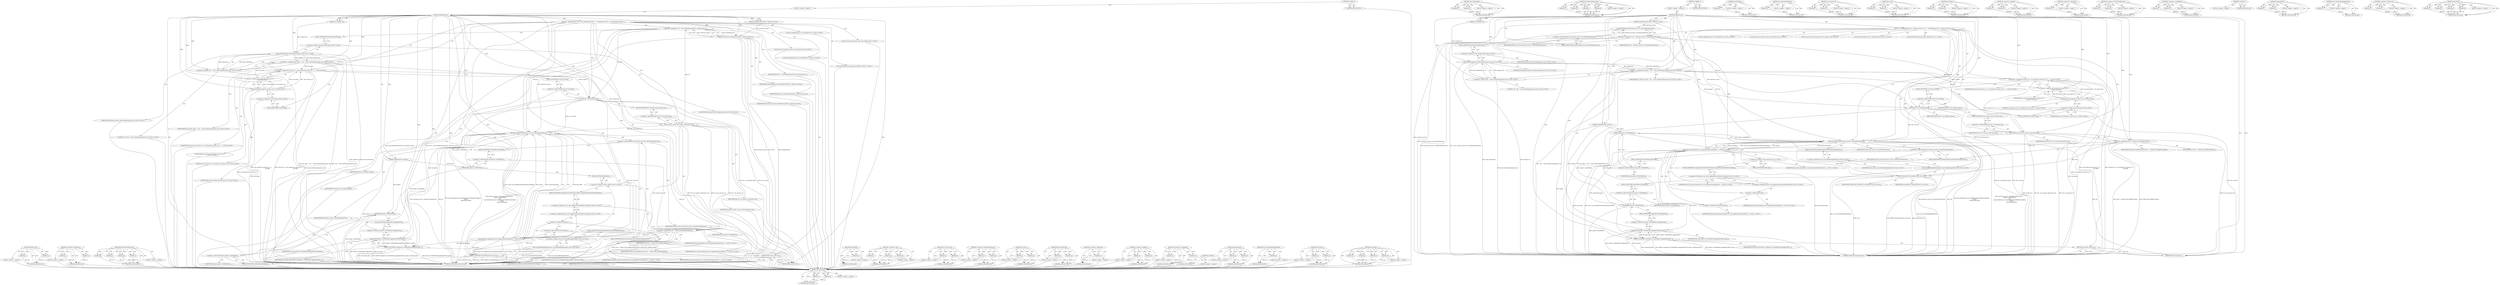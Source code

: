 digraph "base.Bind" {
vulnerable_202 [label=<(METHOD,EXPECT_EQ)>];
vulnerable_203 [label=<(PARAM,p1)>];
vulnerable_204 [label=<(PARAM,p2)>];
vulnerable_205 [label=<(BLOCK,&lt;empty&gt;,&lt;empty&gt;)>];
vulnerable_206 [label=<(METHOD_RETURN,ANY)>];
vulnerable_151 [label=<(METHOD,&lt;operator&gt;.fieldAccess)>];
vulnerable_152 [label=<(PARAM,p1)>];
vulnerable_153 [label=<(PARAM,p2)>];
vulnerable_154 [label=<(BLOCK,&lt;empty&gt;,&lt;empty&gt;)>];
vulnerable_155 [label=<(METHOD_RETURN,ANY)>];
vulnerable_176 [label=<(METHOD,MoveEntryToDirectory)>];
vulnerable_177 [label=<(PARAM,p1)>];
vulnerable_178 [label=<(PARAM,p2)>];
vulnerable_179 [label=<(PARAM,p3)>];
vulnerable_180 [label=<(PARAM,p4)>];
vulnerable_181 [label=<(BLOCK,&lt;empty&gt;,&lt;empty&gt;)>];
vulnerable_182 [label=<(METHOD_RETURN,ANY)>];
vulnerable_6 [label=<(METHOD,&lt;global&gt;)<SUB>1</SUB>>];
vulnerable_7 [label=<(BLOCK,&lt;empty&gt;,&lt;empty&gt;)<SUB>1</SUB>>];
vulnerable_8 [label=<(METHOD,AddDirectory)<SUB>1</SUB>>];
vulnerable_9 [label=<(PARAM,GDataDirectory* parent)<SUB>1</SUB>>];
vulnerable_10 [label=<(PARAM,GDataDirectoryService* directory_service)<SUB>2</SUB>>];
vulnerable_11 [label=<(PARAM,int sequence_id)<SUB>3</SUB>>];
vulnerable_12 [label=<(BLOCK,{
  GDataDirectory* dir = new GDataDirectory(NU...,{
  GDataDirectory* dir = new GDataDirectory(NU...)<SUB>3</SUB>>];
vulnerable_13 [label="<(LOCAL,GDataDirectory* dir: GDataDirectory*)<SUB>4</SUB>>"];
vulnerable_14 [label=<(&lt;operator&gt;.assignment,* dir = new GDataDirectory(NULL, directory_serv...)<SUB>4</SUB>>];
vulnerable_15 [label=<(IDENTIFIER,dir,* dir = new GDataDirectory(NULL, directory_serv...)<SUB>4</SUB>>];
vulnerable_16 [label=<(&lt;operator&gt;.new,new GDataDirectory(NULL, directory_service))<SUB>4</SUB>>];
vulnerable_17 [label=<(IDENTIFIER,GDataDirectory,new GDataDirectory(NULL, directory_service))<SUB>4</SUB>>];
vulnerable_18 [label=<(IDENTIFIER,NULL,new GDataDirectory(NULL, directory_service))<SUB>4</SUB>>];
vulnerable_19 [label=<(IDENTIFIER,directory_service,new GDataDirectory(NULL, directory_service))<SUB>4</SUB>>];
vulnerable_20 [label="<(LOCAL,const std.string dir_name: std.string)<SUB>5</SUB>>"];
vulnerable_21 [label="<(&lt;operator&gt;.assignment,dir_name = &quot;dir&quot; + base::IntToString(sequence_id))<SUB>5</SUB>>"];
vulnerable_22 [label="<(IDENTIFIER,dir_name,dir_name = &quot;dir&quot; + base::IntToString(sequence_id))<SUB>5</SUB>>"];
vulnerable_23 [label="<(&lt;operator&gt;.addition,&quot;dir&quot; + base::IntToString(sequence_id))<SUB>5</SUB>>"];
vulnerable_24 [label="<(LITERAL,&quot;dir&quot;,&quot;dir&quot; + base::IntToString(sequence_id))<SUB>5</SUB>>"];
vulnerable_25 [label="<(base.IntToString,base::IntToString(sequence_id))<SUB>5</SUB>>"];
vulnerable_26 [label="<(&lt;operator&gt;.fieldAccess,base::IntToString)<SUB>5</SUB>>"];
vulnerable_27 [label="<(IDENTIFIER,base,base::IntToString(sequence_id))<SUB>5</SUB>>"];
vulnerable_28 [label=<(FIELD_IDENTIFIER,IntToString,IntToString)<SUB>5</SUB>>];
vulnerable_29 [label="<(IDENTIFIER,sequence_id,base::IntToString(sequence_id))<SUB>5</SUB>>"];
vulnerable_30 [label="<(LOCAL,const std.string resource_id: std.string)<SUB>6</SUB>>"];
vulnerable_31 [label="<(&lt;operator&gt;.assignment,resource_id = std::string(&quot;dir_resource_id:&quot;) +...)<SUB>6</SUB>>"];
vulnerable_32 [label="<(IDENTIFIER,resource_id,resource_id = std::string(&quot;dir_resource_id:&quot;) +...)<SUB>6</SUB>>"];
vulnerable_33 [label="<(&lt;operator&gt;.addition,std::string(&quot;dir_resource_id:&quot;) +
             ...)<SUB>6</SUB>>"];
vulnerable_34 [label="<(std.string,std::string(&quot;dir_resource_id:&quot;))<SUB>6</SUB>>"];
vulnerable_35 [label="<(&lt;operator&gt;.fieldAccess,std::string)<SUB>6</SUB>>"];
vulnerable_36 [label="<(IDENTIFIER,std,std::string(&quot;dir_resource_id:&quot;))<SUB>6</SUB>>"];
vulnerable_37 [label=<(FIELD_IDENTIFIER,string,string)<SUB>6</SUB>>];
vulnerable_38 [label="<(LITERAL,&quot;dir_resource_id:&quot;,std::string(&quot;dir_resource_id:&quot;))<SUB>6</SUB>>"];
vulnerable_39 [label="<(IDENTIFIER,dir_name,std::string(&quot;dir_resource_id:&quot;) +
             ...)<SUB>7</SUB>>"];
vulnerable_40 [label=<(set_title,dir-&gt;set_title(dir_name))<SUB>8</SUB>>];
vulnerable_41 [label=<(&lt;operator&gt;.indirectFieldAccess,dir-&gt;set_title)<SUB>8</SUB>>];
vulnerable_42 [label=<(IDENTIFIER,dir,dir-&gt;set_title(dir_name))<SUB>8</SUB>>];
vulnerable_43 [label=<(FIELD_IDENTIFIER,set_title,set_title)<SUB>8</SUB>>];
vulnerable_44 [label=<(IDENTIFIER,dir_name,dir-&gt;set_title(dir_name))<SUB>8</SUB>>];
vulnerable_45 [label=<(set_resource_id,dir-&gt;set_resource_id(resource_id))<SUB>9</SUB>>];
vulnerable_46 [label=<(&lt;operator&gt;.indirectFieldAccess,dir-&gt;set_resource_id)<SUB>9</SUB>>];
vulnerable_47 [label=<(IDENTIFIER,dir,dir-&gt;set_resource_id(resource_id))<SUB>9</SUB>>];
vulnerable_48 [label=<(FIELD_IDENTIFIER,set_resource_id,set_resource_id)<SUB>9</SUB>>];
vulnerable_49 [label=<(IDENTIFIER,resource_id,dir-&gt;set_resource_id(resource_id))<SUB>9</SUB>>];
vulnerable_50 [label="<(LOCAL,GDataFileError error: GDataFileError)<SUB>10</SUB>>"];
vulnerable_51 [label=<(&lt;operator&gt;.assignment,error = GDATA_FILE_ERROR_FAILED)<SUB>10</SUB>>];
vulnerable_52 [label=<(IDENTIFIER,error,error = GDATA_FILE_ERROR_FAILED)<SUB>10</SUB>>];
vulnerable_53 [label=<(IDENTIFIER,GDATA_FILE_ERROR_FAILED,error = GDATA_FILE_ERROR_FAILED)<SUB>10</SUB>>];
vulnerable_54 [label="<(LOCAL,FilePath moved_file_path: FilePath)<SUB>11</SUB>>"];
vulnerable_55 [label=<(MoveEntryToDirectory,directory_service-&gt;MoveEntryToDirectory(
      ...)<SUB>12</SUB>>];
vulnerable_56 [label=<(&lt;operator&gt;.indirectFieldAccess,directory_service-&gt;MoveEntryToDirectory)<SUB>12</SUB>>];
vulnerable_57 [label=<(IDENTIFIER,directory_service,directory_service-&gt;MoveEntryToDirectory(
      ...)<SUB>12</SUB>>];
vulnerable_58 [label=<(FIELD_IDENTIFIER,MoveEntryToDirectory,MoveEntryToDirectory)<SUB>12</SUB>>];
vulnerable_59 [label=<(GetFilePath,parent-&gt;GetFilePath())<SUB>13</SUB>>];
vulnerable_60 [label=<(&lt;operator&gt;.indirectFieldAccess,parent-&gt;GetFilePath)<SUB>13</SUB>>];
vulnerable_61 [label=<(IDENTIFIER,parent,parent-&gt;GetFilePath())<SUB>13</SUB>>];
vulnerable_62 [label=<(FIELD_IDENTIFIER,GetFilePath,GetFilePath)<SUB>13</SUB>>];
vulnerable_63 [label=<(IDENTIFIER,dir,directory_service-&gt;MoveEntryToDirectory(
      ...)<SUB>14</SUB>>];
vulnerable_64 [label="<(base.Bind,base::Bind(&amp;test_util::CopyResultsFromFileMoveC...)<SUB>15</SUB>>"];
vulnerable_65 [label="<(&lt;operator&gt;.fieldAccess,base::Bind)<SUB>15</SUB>>"];
vulnerable_66 [label="<(IDENTIFIER,base,base::Bind(&amp;test_util::CopyResultsFromFileMoveC...)<SUB>15</SUB>>"];
vulnerable_67 [label=<(FIELD_IDENTIFIER,Bind,Bind)<SUB>15</SUB>>];
vulnerable_68 [label="<(&lt;operator&gt;.addressOf,&amp;test_util::CopyResultsFromFileMoveCallback)<SUB>15</SUB>>"];
vulnerable_69 [label="<(&lt;operator&gt;.fieldAccess,test_util::CopyResultsFromFileMoveCallback)<SUB>15</SUB>>"];
vulnerable_70 [label="<(IDENTIFIER,test_util,base::Bind(&amp;test_util::CopyResultsFromFileMoveC...)<SUB>15</SUB>>"];
vulnerable_71 [label=<(FIELD_IDENTIFIER,CopyResultsFromFileMoveCallback,CopyResultsFromFileMoveCallback)<SUB>15</SUB>>];
vulnerable_72 [label=<(&lt;operator&gt;.addressOf,&amp;error)<SUB>16</SUB>>];
vulnerable_73 [label="<(IDENTIFIER,error,base::Bind(&amp;test_util::CopyResultsFromFileMoveC...)<SUB>16</SUB>>"];
vulnerable_74 [label=<(&lt;operator&gt;.addressOf,&amp;moved_file_path)<SUB>17</SUB>>];
vulnerable_75 [label="<(IDENTIFIER,moved_file_path,base::Bind(&amp;test_util::CopyResultsFromFileMoveC...)<SUB>17</SUB>>"];
vulnerable_76 [label="<(test_util.RunBlockingPoolTask,test_util::RunBlockingPoolTask())<SUB>18</SUB>>"];
vulnerable_77 [label="<(&lt;operator&gt;.fieldAccess,test_util::RunBlockingPoolTask)<SUB>18</SUB>>"];
vulnerable_78 [label="<(IDENTIFIER,test_util,test_util::RunBlockingPoolTask())<SUB>18</SUB>>"];
vulnerable_79 [label=<(FIELD_IDENTIFIER,RunBlockingPoolTask,RunBlockingPoolTask)<SUB>18</SUB>>];
vulnerable_80 [label=<(EXPECT_EQ,EXPECT_EQ(GDATA_FILE_OK, error))<SUB>19</SUB>>];
vulnerable_81 [label=<(IDENTIFIER,GDATA_FILE_OK,EXPECT_EQ(GDATA_FILE_OK, error))<SUB>19</SUB>>];
vulnerable_82 [label=<(IDENTIFIER,error,EXPECT_EQ(GDATA_FILE_OK, error))<SUB>19</SUB>>];
vulnerable_83 [label=<(EXPECT_EQ,EXPECT_EQ(parent-&gt;GetFilePath().AppendASCII(dir...)<SUB>20</SUB>>];
vulnerable_84 [label=<(AppendASCII,parent-&gt;GetFilePath().AppendASCII(dir_name))<SUB>20</SUB>>];
vulnerable_85 [label=<(&lt;operator&gt;.fieldAccess,parent-&gt;GetFilePath().AppendASCII)<SUB>20</SUB>>];
vulnerable_86 [label=<(GetFilePath,parent-&gt;GetFilePath())<SUB>20</SUB>>];
vulnerable_87 [label=<(&lt;operator&gt;.indirectFieldAccess,parent-&gt;GetFilePath)<SUB>20</SUB>>];
vulnerable_88 [label=<(IDENTIFIER,parent,parent-&gt;GetFilePath())<SUB>20</SUB>>];
vulnerable_89 [label=<(FIELD_IDENTIFIER,GetFilePath,GetFilePath)<SUB>20</SUB>>];
vulnerable_90 [label=<(FIELD_IDENTIFIER,AppendASCII,AppendASCII)<SUB>20</SUB>>];
vulnerable_91 [label=<(IDENTIFIER,dir_name,parent-&gt;GetFilePath().AppendASCII(dir_name))<SUB>20</SUB>>];
vulnerable_92 [label=<(IDENTIFIER,moved_file_path,EXPECT_EQ(parent-&gt;GetFilePath().AppendASCII(dir...)<SUB>20</SUB>>];
vulnerable_93 [label=<(RETURN,return dir;,return dir;)<SUB>21</SUB>>];
vulnerable_94 [label=<(IDENTIFIER,dir,return dir;)<SUB>21</SUB>>];
vulnerable_95 [label=<(METHOD_RETURN,GDataDirectory)<SUB>1</SUB>>];
vulnerable_97 [label=<(METHOD_RETURN,ANY)<SUB>1</SUB>>];
vulnerable_183 [label=<(METHOD,GetFilePath)>];
vulnerable_184 [label=<(PARAM,p1)>];
vulnerable_185 [label=<(BLOCK,&lt;empty&gt;,&lt;empty&gt;)>];
vulnerable_186 [label=<(METHOD_RETURN,ANY)>];
vulnerable_135 [label=<(METHOD,&lt;operator&gt;.new)>];
vulnerable_136 [label=<(PARAM,p1)>];
vulnerable_137 [label=<(PARAM,p2)>];
vulnerable_138 [label=<(PARAM,p3)>];
vulnerable_139 [label=<(BLOCK,&lt;empty&gt;,&lt;empty&gt;)>];
vulnerable_140 [label=<(METHOD_RETURN,ANY)>];
vulnerable_171 [label=<(METHOD,set_resource_id)>];
vulnerable_172 [label=<(PARAM,p1)>];
vulnerable_173 [label=<(PARAM,p2)>];
vulnerable_174 [label=<(BLOCK,&lt;empty&gt;,&lt;empty&gt;)>];
vulnerable_175 [label=<(METHOD_RETURN,ANY)>];
vulnerable_166 [label=<(METHOD,&lt;operator&gt;.indirectFieldAccess)>];
vulnerable_167 [label=<(PARAM,p1)>];
vulnerable_168 [label=<(PARAM,p2)>];
vulnerable_169 [label=<(BLOCK,&lt;empty&gt;,&lt;empty&gt;)>];
vulnerable_170 [label=<(METHOD_RETURN,ANY)>];
vulnerable_161 [label=<(METHOD,set_title)>];
vulnerable_162 [label=<(PARAM,p1)>];
vulnerable_163 [label=<(PARAM,p2)>];
vulnerable_164 [label=<(BLOCK,&lt;empty&gt;,&lt;empty&gt;)>];
vulnerable_165 [label=<(METHOD_RETURN,ANY)>];
vulnerable_146 [label=<(METHOD,base.IntToString)>];
vulnerable_147 [label=<(PARAM,p1)>];
vulnerable_148 [label=<(PARAM,p2)>];
vulnerable_149 [label=<(BLOCK,&lt;empty&gt;,&lt;empty&gt;)>];
vulnerable_150 [label=<(METHOD_RETURN,ANY)>];
vulnerable_194 [label=<(METHOD,&lt;operator&gt;.addressOf)>];
vulnerable_195 [label=<(PARAM,p1)>];
vulnerable_196 [label=<(BLOCK,&lt;empty&gt;,&lt;empty&gt;)>];
vulnerable_197 [label=<(METHOD_RETURN,ANY)>];
vulnerable_141 [label=<(METHOD,&lt;operator&gt;.addition)>];
vulnerable_142 [label=<(PARAM,p1)>];
vulnerable_143 [label=<(PARAM,p2)>];
vulnerable_144 [label=<(BLOCK,&lt;empty&gt;,&lt;empty&gt;)>];
vulnerable_145 [label=<(METHOD_RETURN,ANY)>];
vulnerable_130 [label=<(METHOD,&lt;operator&gt;.assignment)>];
vulnerable_131 [label=<(PARAM,p1)>];
vulnerable_132 [label=<(PARAM,p2)>];
vulnerable_133 [label=<(BLOCK,&lt;empty&gt;,&lt;empty&gt;)>];
vulnerable_134 [label=<(METHOD_RETURN,ANY)>];
vulnerable_124 [label=<(METHOD,&lt;global&gt;)<SUB>1</SUB>>];
vulnerable_125 [label=<(BLOCK,&lt;empty&gt;,&lt;empty&gt;)>];
vulnerable_126 [label=<(METHOD_RETURN,ANY)>];
vulnerable_207 [label=<(METHOD,AppendASCII)>];
vulnerable_208 [label=<(PARAM,p1)>];
vulnerable_209 [label=<(PARAM,p2)>];
vulnerable_210 [label=<(BLOCK,&lt;empty&gt;,&lt;empty&gt;)>];
vulnerable_211 [label=<(METHOD_RETURN,ANY)>];
vulnerable_198 [label=<(METHOD,test_util.RunBlockingPoolTask)>];
vulnerable_199 [label=<(PARAM,p1)>];
vulnerable_200 [label=<(BLOCK,&lt;empty&gt;,&lt;empty&gt;)>];
vulnerable_201 [label=<(METHOD_RETURN,ANY)>];
vulnerable_156 [label=<(METHOD,std.string)>];
vulnerable_157 [label=<(PARAM,p1)>];
vulnerable_158 [label=<(PARAM,p2)>];
vulnerable_159 [label=<(BLOCK,&lt;empty&gt;,&lt;empty&gt;)>];
vulnerable_160 [label=<(METHOD_RETURN,ANY)>];
vulnerable_187 [label=<(METHOD,base.Bind)>];
vulnerable_188 [label=<(PARAM,p1)>];
vulnerable_189 [label=<(PARAM,p2)>];
vulnerable_190 [label=<(PARAM,p3)>];
vulnerable_191 [label=<(PARAM,p4)>];
vulnerable_192 [label=<(BLOCK,&lt;empty&gt;,&lt;empty&gt;)>];
vulnerable_193 [label=<(METHOD_RETURN,ANY)>];
fixed_200 [label=<(METHOD,EXPECT_EQ)>];
fixed_201 [label=<(PARAM,p1)>];
fixed_202 [label=<(PARAM,p2)>];
fixed_203 [label=<(BLOCK,&lt;empty&gt;,&lt;empty&gt;)>];
fixed_204 [label=<(METHOD_RETURN,ANY)>];
fixed_149 [label=<(METHOD,base.IntToString)>];
fixed_150 [label=<(PARAM,p1)>];
fixed_151 [label=<(PARAM,p2)>];
fixed_152 [label=<(BLOCK,&lt;empty&gt;,&lt;empty&gt;)>];
fixed_153 [label=<(METHOD_RETURN,ANY)>];
fixed_174 [label=<(METHOD,MoveEntryToDirectory)>];
fixed_175 [label=<(PARAM,p1)>];
fixed_176 [label=<(PARAM,p2)>];
fixed_177 [label=<(PARAM,p3)>];
fixed_178 [label=<(PARAM,p4)>];
fixed_179 [label=<(BLOCK,&lt;empty&gt;,&lt;empty&gt;)>];
fixed_180 [label=<(METHOD_RETURN,ANY)>];
fixed_6 [label=<(METHOD,&lt;global&gt;)<SUB>1</SUB>>];
fixed_7 [label=<(BLOCK,&lt;empty&gt;,&lt;empty&gt;)<SUB>1</SUB>>];
fixed_8 [label=<(METHOD,AddDirectory)<SUB>1</SUB>>];
fixed_9 [label=<(PARAM,GDataDirectory* parent)<SUB>1</SUB>>];
fixed_10 [label=<(PARAM,GDataDirectoryService* directory_service)<SUB>2</SUB>>];
fixed_11 [label=<(PARAM,int sequence_id)<SUB>3</SUB>>];
fixed_12 [label=<(BLOCK,{
  GDataDirectory* dir = directory_service-&gt;Cr...,{
  GDataDirectory* dir = directory_service-&gt;Cr...)<SUB>3</SUB>>];
fixed_13 [label="<(LOCAL,GDataDirectory* dir: GDataDirectory*)<SUB>4</SUB>>"];
fixed_14 [label=<(&lt;operator&gt;.assignment,* dir = directory_service-&gt;CreateGDataDirectory())<SUB>4</SUB>>];
fixed_15 [label=<(IDENTIFIER,dir,* dir = directory_service-&gt;CreateGDataDirectory())<SUB>4</SUB>>];
fixed_16 [label=<(CreateGDataDirectory,directory_service-&gt;CreateGDataDirectory())<SUB>4</SUB>>];
fixed_17 [label=<(&lt;operator&gt;.indirectFieldAccess,directory_service-&gt;CreateGDataDirectory)<SUB>4</SUB>>];
fixed_18 [label=<(IDENTIFIER,directory_service,directory_service-&gt;CreateGDataDirectory())<SUB>4</SUB>>];
fixed_19 [label=<(FIELD_IDENTIFIER,CreateGDataDirectory,CreateGDataDirectory)<SUB>4</SUB>>];
fixed_20 [label="<(LOCAL,const std.string dir_name: std.string)<SUB>5</SUB>>"];
fixed_21 [label="<(&lt;operator&gt;.assignment,dir_name = &quot;dir&quot; + base::IntToString(sequence_id))<SUB>5</SUB>>"];
fixed_22 [label="<(IDENTIFIER,dir_name,dir_name = &quot;dir&quot; + base::IntToString(sequence_id))<SUB>5</SUB>>"];
fixed_23 [label="<(&lt;operator&gt;.addition,&quot;dir&quot; + base::IntToString(sequence_id))<SUB>5</SUB>>"];
fixed_24 [label="<(LITERAL,&quot;dir&quot;,&quot;dir&quot; + base::IntToString(sequence_id))<SUB>5</SUB>>"];
fixed_25 [label="<(base.IntToString,base::IntToString(sequence_id))<SUB>5</SUB>>"];
fixed_26 [label="<(&lt;operator&gt;.fieldAccess,base::IntToString)<SUB>5</SUB>>"];
fixed_27 [label="<(IDENTIFIER,base,base::IntToString(sequence_id))<SUB>5</SUB>>"];
fixed_28 [label=<(FIELD_IDENTIFIER,IntToString,IntToString)<SUB>5</SUB>>];
fixed_29 [label="<(IDENTIFIER,sequence_id,base::IntToString(sequence_id))<SUB>5</SUB>>"];
fixed_30 [label="<(LOCAL,const std.string resource_id: std.string)<SUB>6</SUB>>"];
fixed_31 [label="<(&lt;operator&gt;.assignment,resource_id = std::string(&quot;dir_resource_id:&quot;) +...)<SUB>6</SUB>>"];
fixed_32 [label="<(IDENTIFIER,resource_id,resource_id = std::string(&quot;dir_resource_id:&quot;) +...)<SUB>6</SUB>>"];
fixed_33 [label="<(&lt;operator&gt;.addition,std::string(&quot;dir_resource_id:&quot;) +
             ...)<SUB>6</SUB>>"];
fixed_34 [label="<(std.string,std::string(&quot;dir_resource_id:&quot;))<SUB>6</SUB>>"];
fixed_35 [label="<(&lt;operator&gt;.fieldAccess,std::string)<SUB>6</SUB>>"];
fixed_36 [label="<(IDENTIFIER,std,std::string(&quot;dir_resource_id:&quot;))<SUB>6</SUB>>"];
fixed_37 [label=<(FIELD_IDENTIFIER,string,string)<SUB>6</SUB>>];
fixed_38 [label="<(LITERAL,&quot;dir_resource_id:&quot;,std::string(&quot;dir_resource_id:&quot;))<SUB>6</SUB>>"];
fixed_39 [label="<(IDENTIFIER,dir_name,std::string(&quot;dir_resource_id:&quot;) +
             ...)<SUB>7</SUB>>"];
fixed_40 [label=<(set_title,dir-&gt;set_title(dir_name))<SUB>8</SUB>>];
fixed_41 [label=<(&lt;operator&gt;.indirectFieldAccess,dir-&gt;set_title)<SUB>8</SUB>>];
fixed_42 [label=<(IDENTIFIER,dir,dir-&gt;set_title(dir_name))<SUB>8</SUB>>];
fixed_43 [label=<(FIELD_IDENTIFIER,set_title,set_title)<SUB>8</SUB>>];
fixed_44 [label=<(IDENTIFIER,dir_name,dir-&gt;set_title(dir_name))<SUB>8</SUB>>];
fixed_45 [label=<(set_resource_id,dir-&gt;set_resource_id(resource_id))<SUB>9</SUB>>];
fixed_46 [label=<(&lt;operator&gt;.indirectFieldAccess,dir-&gt;set_resource_id)<SUB>9</SUB>>];
fixed_47 [label=<(IDENTIFIER,dir,dir-&gt;set_resource_id(resource_id))<SUB>9</SUB>>];
fixed_48 [label=<(FIELD_IDENTIFIER,set_resource_id,set_resource_id)<SUB>9</SUB>>];
fixed_49 [label=<(IDENTIFIER,resource_id,dir-&gt;set_resource_id(resource_id))<SUB>9</SUB>>];
fixed_50 [label="<(LOCAL,GDataFileError error: GDataFileError)<SUB>10</SUB>>"];
fixed_51 [label=<(&lt;operator&gt;.assignment,error = GDATA_FILE_ERROR_FAILED)<SUB>10</SUB>>];
fixed_52 [label=<(IDENTIFIER,error,error = GDATA_FILE_ERROR_FAILED)<SUB>10</SUB>>];
fixed_53 [label=<(IDENTIFIER,GDATA_FILE_ERROR_FAILED,error = GDATA_FILE_ERROR_FAILED)<SUB>10</SUB>>];
fixed_54 [label="<(LOCAL,FilePath moved_file_path: FilePath)<SUB>11</SUB>>"];
fixed_55 [label=<(MoveEntryToDirectory,directory_service-&gt;MoveEntryToDirectory(
      ...)<SUB>12</SUB>>];
fixed_56 [label=<(&lt;operator&gt;.indirectFieldAccess,directory_service-&gt;MoveEntryToDirectory)<SUB>12</SUB>>];
fixed_57 [label=<(IDENTIFIER,directory_service,directory_service-&gt;MoveEntryToDirectory(
      ...)<SUB>12</SUB>>];
fixed_58 [label=<(FIELD_IDENTIFIER,MoveEntryToDirectory,MoveEntryToDirectory)<SUB>12</SUB>>];
fixed_59 [label=<(GetFilePath,parent-&gt;GetFilePath())<SUB>13</SUB>>];
fixed_60 [label=<(&lt;operator&gt;.indirectFieldAccess,parent-&gt;GetFilePath)<SUB>13</SUB>>];
fixed_61 [label=<(IDENTIFIER,parent,parent-&gt;GetFilePath())<SUB>13</SUB>>];
fixed_62 [label=<(FIELD_IDENTIFIER,GetFilePath,GetFilePath)<SUB>13</SUB>>];
fixed_63 [label=<(IDENTIFIER,dir,directory_service-&gt;MoveEntryToDirectory(
      ...)<SUB>14</SUB>>];
fixed_64 [label="<(base.Bind,base::Bind(&amp;test_util::CopyResultsFromFileMoveC...)<SUB>15</SUB>>"];
fixed_65 [label="<(&lt;operator&gt;.fieldAccess,base::Bind)<SUB>15</SUB>>"];
fixed_66 [label="<(IDENTIFIER,base,base::Bind(&amp;test_util::CopyResultsFromFileMoveC...)<SUB>15</SUB>>"];
fixed_67 [label=<(FIELD_IDENTIFIER,Bind,Bind)<SUB>15</SUB>>];
fixed_68 [label="<(&lt;operator&gt;.addressOf,&amp;test_util::CopyResultsFromFileMoveCallback)<SUB>15</SUB>>"];
fixed_69 [label="<(&lt;operator&gt;.fieldAccess,test_util::CopyResultsFromFileMoveCallback)<SUB>15</SUB>>"];
fixed_70 [label="<(IDENTIFIER,test_util,base::Bind(&amp;test_util::CopyResultsFromFileMoveC...)<SUB>15</SUB>>"];
fixed_71 [label=<(FIELD_IDENTIFIER,CopyResultsFromFileMoveCallback,CopyResultsFromFileMoveCallback)<SUB>15</SUB>>];
fixed_72 [label=<(&lt;operator&gt;.addressOf,&amp;error)<SUB>16</SUB>>];
fixed_73 [label="<(IDENTIFIER,error,base::Bind(&amp;test_util::CopyResultsFromFileMoveC...)<SUB>16</SUB>>"];
fixed_74 [label=<(&lt;operator&gt;.addressOf,&amp;moved_file_path)<SUB>17</SUB>>];
fixed_75 [label="<(IDENTIFIER,moved_file_path,base::Bind(&amp;test_util::CopyResultsFromFileMoveC...)<SUB>17</SUB>>"];
fixed_76 [label="<(test_util.RunBlockingPoolTask,test_util::RunBlockingPoolTask())<SUB>18</SUB>>"];
fixed_77 [label="<(&lt;operator&gt;.fieldAccess,test_util::RunBlockingPoolTask)<SUB>18</SUB>>"];
fixed_78 [label="<(IDENTIFIER,test_util,test_util::RunBlockingPoolTask())<SUB>18</SUB>>"];
fixed_79 [label=<(FIELD_IDENTIFIER,RunBlockingPoolTask,RunBlockingPoolTask)<SUB>18</SUB>>];
fixed_80 [label=<(EXPECT_EQ,EXPECT_EQ(GDATA_FILE_OK, error))<SUB>19</SUB>>];
fixed_81 [label=<(IDENTIFIER,GDATA_FILE_OK,EXPECT_EQ(GDATA_FILE_OK, error))<SUB>19</SUB>>];
fixed_82 [label=<(IDENTIFIER,error,EXPECT_EQ(GDATA_FILE_OK, error))<SUB>19</SUB>>];
fixed_83 [label=<(EXPECT_EQ,EXPECT_EQ(parent-&gt;GetFilePath().AppendASCII(dir...)<SUB>20</SUB>>];
fixed_84 [label=<(AppendASCII,parent-&gt;GetFilePath().AppendASCII(dir_name))<SUB>20</SUB>>];
fixed_85 [label=<(&lt;operator&gt;.fieldAccess,parent-&gt;GetFilePath().AppendASCII)<SUB>20</SUB>>];
fixed_86 [label=<(GetFilePath,parent-&gt;GetFilePath())<SUB>20</SUB>>];
fixed_87 [label=<(&lt;operator&gt;.indirectFieldAccess,parent-&gt;GetFilePath)<SUB>20</SUB>>];
fixed_88 [label=<(IDENTIFIER,parent,parent-&gt;GetFilePath())<SUB>20</SUB>>];
fixed_89 [label=<(FIELD_IDENTIFIER,GetFilePath,GetFilePath)<SUB>20</SUB>>];
fixed_90 [label=<(FIELD_IDENTIFIER,AppendASCII,AppendASCII)<SUB>20</SUB>>];
fixed_91 [label=<(IDENTIFIER,dir_name,parent-&gt;GetFilePath().AppendASCII(dir_name))<SUB>20</SUB>>];
fixed_92 [label=<(IDENTIFIER,moved_file_path,EXPECT_EQ(parent-&gt;GetFilePath().AppendASCII(dir...)<SUB>20</SUB>>];
fixed_93 [label=<(RETURN,return dir;,return dir;)<SUB>21</SUB>>];
fixed_94 [label=<(IDENTIFIER,dir,return dir;)<SUB>21</SUB>>];
fixed_95 [label=<(METHOD_RETURN,GDataDirectory)<SUB>1</SUB>>];
fixed_97 [label=<(METHOD_RETURN,ANY)<SUB>1</SUB>>];
fixed_181 [label=<(METHOD,GetFilePath)>];
fixed_182 [label=<(PARAM,p1)>];
fixed_183 [label=<(BLOCK,&lt;empty&gt;,&lt;empty&gt;)>];
fixed_184 [label=<(METHOD_RETURN,ANY)>];
fixed_135 [label=<(METHOD,CreateGDataDirectory)>];
fixed_136 [label=<(PARAM,p1)>];
fixed_137 [label=<(BLOCK,&lt;empty&gt;,&lt;empty&gt;)>];
fixed_138 [label=<(METHOD_RETURN,ANY)>];
fixed_169 [label=<(METHOD,set_resource_id)>];
fixed_170 [label=<(PARAM,p1)>];
fixed_171 [label=<(PARAM,p2)>];
fixed_172 [label=<(BLOCK,&lt;empty&gt;,&lt;empty&gt;)>];
fixed_173 [label=<(METHOD_RETURN,ANY)>];
fixed_164 [label=<(METHOD,set_title)>];
fixed_165 [label=<(PARAM,p1)>];
fixed_166 [label=<(PARAM,p2)>];
fixed_167 [label=<(BLOCK,&lt;empty&gt;,&lt;empty&gt;)>];
fixed_168 [label=<(METHOD_RETURN,ANY)>];
fixed_159 [label=<(METHOD,std.string)>];
fixed_160 [label=<(PARAM,p1)>];
fixed_161 [label=<(PARAM,p2)>];
fixed_162 [label=<(BLOCK,&lt;empty&gt;,&lt;empty&gt;)>];
fixed_163 [label=<(METHOD_RETURN,ANY)>];
fixed_144 [label=<(METHOD,&lt;operator&gt;.addition)>];
fixed_145 [label=<(PARAM,p1)>];
fixed_146 [label=<(PARAM,p2)>];
fixed_147 [label=<(BLOCK,&lt;empty&gt;,&lt;empty&gt;)>];
fixed_148 [label=<(METHOD_RETURN,ANY)>];
fixed_192 [label=<(METHOD,&lt;operator&gt;.addressOf)>];
fixed_193 [label=<(PARAM,p1)>];
fixed_194 [label=<(BLOCK,&lt;empty&gt;,&lt;empty&gt;)>];
fixed_195 [label=<(METHOD_RETURN,ANY)>];
fixed_139 [label=<(METHOD,&lt;operator&gt;.indirectFieldAccess)>];
fixed_140 [label=<(PARAM,p1)>];
fixed_141 [label=<(PARAM,p2)>];
fixed_142 [label=<(BLOCK,&lt;empty&gt;,&lt;empty&gt;)>];
fixed_143 [label=<(METHOD_RETURN,ANY)>];
fixed_130 [label=<(METHOD,&lt;operator&gt;.assignment)>];
fixed_131 [label=<(PARAM,p1)>];
fixed_132 [label=<(PARAM,p2)>];
fixed_133 [label=<(BLOCK,&lt;empty&gt;,&lt;empty&gt;)>];
fixed_134 [label=<(METHOD_RETURN,ANY)>];
fixed_124 [label=<(METHOD,&lt;global&gt;)<SUB>1</SUB>>];
fixed_125 [label=<(BLOCK,&lt;empty&gt;,&lt;empty&gt;)>];
fixed_126 [label=<(METHOD_RETURN,ANY)>];
fixed_205 [label=<(METHOD,AppendASCII)>];
fixed_206 [label=<(PARAM,p1)>];
fixed_207 [label=<(PARAM,p2)>];
fixed_208 [label=<(BLOCK,&lt;empty&gt;,&lt;empty&gt;)>];
fixed_209 [label=<(METHOD_RETURN,ANY)>];
fixed_196 [label=<(METHOD,test_util.RunBlockingPoolTask)>];
fixed_197 [label=<(PARAM,p1)>];
fixed_198 [label=<(BLOCK,&lt;empty&gt;,&lt;empty&gt;)>];
fixed_199 [label=<(METHOD_RETURN,ANY)>];
fixed_154 [label=<(METHOD,&lt;operator&gt;.fieldAccess)>];
fixed_155 [label=<(PARAM,p1)>];
fixed_156 [label=<(PARAM,p2)>];
fixed_157 [label=<(BLOCK,&lt;empty&gt;,&lt;empty&gt;)>];
fixed_158 [label=<(METHOD_RETURN,ANY)>];
fixed_185 [label=<(METHOD,base.Bind)>];
fixed_186 [label=<(PARAM,p1)>];
fixed_187 [label=<(PARAM,p2)>];
fixed_188 [label=<(PARAM,p3)>];
fixed_189 [label=<(PARAM,p4)>];
fixed_190 [label=<(BLOCK,&lt;empty&gt;,&lt;empty&gt;)>];
fixed_191 [label=<(METHOD_RETURN,ANY)>];
vulnerable_202 -> vulnerable_203  [key=0, label="AST: "];
vulnerable_202 -> vulnerable_203  [key=1, label="DDG: "];
vulnerable_202 -> vulnerable_205  [key=0, label="AST: "];
vulnerable_202 -> vulnerable_204  [key=0, label="AST: "];
vulnerable_202 -> vulnerable_204  [key=1, label="DDG: "];
vulnerable_202 -> vulnerable_206  [key=0, label="AST: "];
vulnerable_202 -> vulnerable_206  [key=1, label="CFG: "];
vulnerable_203 -> vulnerable_206  [key=0, label="DDG: p1"];
vulnerable_204 -> vulnerable_206  [key=0, label="DDG: p2"];
vulnerable_205 -> fixed_200  [key=0];
vulnerable_206 -> fixed_200  [key=0];
vulnerable_151 -> vulnerable_152  [key=0, label="AST: "];
vulnerable_151 -> vulnerable_152  [key=1, label="DDG: "];
vulnerable_151 -> vulnerable_154  [key=0, label="AST: "];
vulnerable_151 -> vulnerable_153  [key=0, label="AST: "];
vulnerable_151 -> vulnerable_153  [key=1, label="DDG: "];
vulnerable_151 -> vulnerable_155  [key=0, label="AST: "];
vulnerable_151 -> vulnerable_155  [key=1, label="CFG: "];
vulnerable_152 -> vulnerable_155  [key=0, label="DDG: p1"];
vulnerable_153 -> vulnerable_155  [key=0, label="DDG: p2"];
vulnerable_154 -> fixed_200  [key=0];
vulnerable_155 -> fixed_200  [key=0];
vulnerable_176 -> vulnerable_177  [key=0, label="AST: "];
vulnerable_176 -> vulnerable_177  [key=1, label="DDG: "];
vulnerable_176 -> vulnerable_181  [key=0, label="AST: "];
vulnerable_176 -> vulnerable_178  [key=0, label="AST: "];
vulnerable_176 -> vulnerable_178  [key=1, label="DDG: "];
vulnerable_176 -> vulnerable_182  [key=0, label="AST: "];
vulnerable_176 -> vulnerable_182  [key=1, label="CFG: "];
vulnerable_176 -> vulnerable_179  [key=0, label="AST: "];
vulnerable_176 -> vulnerable_179  [key=1, label="DDG: "];
vulnerable_176 -> vulnerable_180  [key=0, label="AST: "];
vulnerable_176 -> vulnerable_180  [key=1, label="DDG: "];
vulnerable_177 -> vulnerable_182  [key=0, label="DDG: p1"];
vulnerable_178 -> vulnerable_182  [key=0, label="DDG: p2"];
vulnerable_179 -> vulnerable_182  [key=0, label="DDG: p3"];
vulnerable_180 -> vulnerable_182  [key=0, label="DDG: p4"];
vulnerable_181 -> fixed_200  [key=0];
vulnerable_182 -> fixed_200  [key=0];
vulnerable_6 -> vulnerable_7  [key=0, label="AST: "];
vulnerable_6 -> vulnerable_97  [key=0, label="AST: "];
vulnerable_6 -> vulnerable_97  [key=1, label="CFG: "];
vulnerable_7 -> vulnerable_8  [key=0, label="AST: "];
vulnerable_8 -> vulnerable_9  [key=0, label="AST: "];
vulnerable_8 -> vulnerable_9  [key=1, label="DDG: "];
vulnerable_8 -> vulnerable_10  [key=0, label="AST: "];
vulnerable_8 -> vulnerable_10  [key=1, label="DDG: "];
vulnerable_8 -> vulnerable_11  [key=0, label="AST: "];
vulnerable_8 -> vulnerable_11  [key=1, label="DDG: "];
vulnerable_8 -> vulnerable_12  [key=0, label="AST: "];
vulnerable_8 -> vulnerable_95  [key=0, label="AST: "];
vulnerable_8 -> vulnerable_16  [key=0, label="CFG: "];
vulnerable_8 -> vulnerable_16  [key=1, label="DDG: "];
vulnerable_8 -> vulnerable_21  [key=0, label="DDG: "];
vulnerable_8 -> vulnerable_31  [key=0, label="DDG: "];
vulnerable_8 -> vulnerable_51  [key=0, label="DDG: "];
vulnerable_8 -> vulnerable_40  [key=0, label="DDG: "];
vulnerable_8 -> vulnerable_45  [key=0, label="DDG: "];
vulnerable_8 -> vulnerable_55  [key=0, label="DDG: "];
vulnerable_8 -> vulnerable_80  [key=0, label="DDG: "];
vulnerable_8 -> vulnerable_83  [key=0, label="DDG: "];
vulnerable_8 -> vulnerable_94  [key=0, label="DDG: "];
vulnerable_8 -> vulnerable_23  [key=0, label="DDG: "];
vulnerable_8 -> vulnerable_33  [key=0, label="DDG: "];
vulnerable_8 -> vulnerable_64  [key=0, label="DDG: "];
vulnerable_8 -> vulnerable_84  [key=0, label="DDG: "];
vulnerable_8 -> vulnerable_25  [key=0, label="DDG: "];
vulnerable_8 -> vulnerable_34  [key=0, label="DDG: "];
vulnerable_9 -> vulnerable_95  [key=0, label="DDG: parent"];
vulnerable_9 -> vulnerable_59  [key=0, label="DDG: parent"];
vulnerable_9 -> vulnerable_86  [key=0, label="DDG: parent"];
vulnerable_10 -> vulnerable_16  [key=0, label="DDG: directory_service"];
vulnerable_11 -> vulnerable_25  [key=0, label="DDG: sequence_id"];
vulnerable_12 -> vulnerable_13  [key=0, label="AST: "];
vulnerable_12 -> vulnerable_14  [key=0, label="AST: "];
vulnerable_12 -> vulnerable_20  [key=0, label="AST: "];
vulnerable_12 -> vulnerable_21  [key=0, label="AST: "];
vulnerable_12 -> vulnerable_30  [key=0, label="AST: "];
vulnerable_12 -> vulnerable_31  [key=0, label="AST: "];
vulnerable_12 -> vulnerable_40  [key=0, label="AST: "];
vulnerable_12 -> vulnerable_45  [key=0, label="AST: "];
vulnerable_12 -> vulnerable_50  [key=0, label="AST: "];
vulnerable_12 -> vulnerable_51  [key=0, label="AST: "];
vulnerable_12 -> vulnerable_54  [key=0, label="AST: "];
vulnerable_12 -> vulnerable_55  [key=0, label="AST: "];
vulnerable_12 -> vulnerable_76  [key=0, label="AST: "];
vulnerable_12 -> vulnerable_80  [key=0, label="AST: "];
vulnerable_12 -> vulnerable_83  [key=0, label="AST: "];
vulnerable_12 -> vulnerable_93  [key=0, label="AST: "];
vulnerable_13 -> fixed_200  [key=0];
vulnerable_14 -> vulnerable_15  [key=0, label="AST: "];
vulnerable_14 -> vulnerable_16  [key=0, label="AST: "];
vulnerable_14 -> vulnerable_28  [key=0, label="CFG: "];
vulnerable_14 -> vulnerable_95  [key=0, label="DDG: new GDataDirectory(NULL, directory_service)"];
vulnerable_14 -> vulnerable_95  [key=1, label="DDG: * dir = new GDataDirectory(NULL, directory_service)"];
vulnerable_14 -> vulnerable_40  [key=0, label="DDG: dir"];
vulnerable_14 -> vulnerable_45  [key=0, label="DDG: dir"];
vulnerable_14 -> vulnerable_55  [key=0, label="DDG: dir"];
vulnerable_15 -> fixed_200  [key=0];
vulnerable_16 -> vulnerable_17  [key=0, label="AST: "];
vulnerable_16 -> vulnerable_18  [key=0, label="AST: "];
vulnerable_16 -> vulnerable_19  [key=0, label="AST: "];
vulnerable_16 -> vulnerable_14  [key=0, label="CFG: "];
vulnerable_16 -> vulnerable_14  [key=1, label="DDG: GDataDirectory"];
vulnerable_16 -> vulnerable_14  [key=2, label="DDG: NULL"];
vulnerable_16 -> vulnerable_14  [key=3, label="DDG: directory_service"];
vulnerable_16 -> vulnerable_95  [key=0, label="DDG: GDataDirectory"];
vulnerable_16 -> vulnerable_95  [key=1, label="DDG: directory_service"];
vulnerable_16 -> vulnerable_95  [key=2, label="DDG: NULL"];
vulnerable_16 -> vulnerable_55  [key=0, label="DDG: directory_service"];
vulnerable_17 -> fixed_200  [key=0];
vulnerable_18 -> fixed_200  [key=0];
vulnerable_19 -> fixed_200  [key=0];
vulnerable_20 -> fixed_200  [key=0];
vulnerable_21 -> vulnerable_22  [key=0, label="AST: "];
vulnerable_21 -> vulnerable_23  [key=0, label="AST: "];
vulnerable_21 -> vulnerable_37  [key=0, label="CFG: "];
vulnerable_21 -> vulnerable_95  [key=0, label="DDG: &quot;dir&quot; + base::IntToString(sequence_id)"];
vulnerable_21 -> vulnerable_95  [key=1, label="DDG: dir_name = &quot;dir&quot; + base::IntToString(sequence_id)"];
vulnerable_21 -> vulnerable_31  [key=0, label="DDG: dir_name"];
vulnerable_21 -> vulnerable_40  [key=0, label="DDG: dir_name"];
vulnerable_21 -> vulnerable_33  [key=0, label="DDG: dir_name"];
vulnerable_22 -> fixed_200  [key=0];
vulnerable_23 -> vulnerable_24  [key=0, label="AST: "];
vulnerable_23 -> vulnerable_25  [key=0, label="AST: "];
vulnerable_23 -> vulnerable_21  [key=0, label="CFG: "];
vulnerable_23 -> vulnerable_95  [key=0, label="DDG: base::IntToString(sequence_id)"];
vulnerable_24 -> fixed_200  [key=0];
vulnerable_25 -> vulnerable_26  [key=0, label="AST: "];
vulnerable_25 -> vulnerable_29  [key=0, label="AST: "];
vulnerable_25 -> vulnerable_23  [key=0, label="CFG: "];
vulnerable_25 -> vulnerable_23  [key=1, label="DDG: base::IntToString"];
vulnerable_25 -> vulnerable_23  [key=2, label="DDG: sequence_id"];
vulnerable_25 -> vulnerable_95  [key=0, label="DDG: base::IntToString"];
vulnerable_25 -> vulnerable_95  [key=1, label="DDG: sequence_id"];
vulnerable_25 -> vulnerable_21  [key=0, label="DDG: base::IntToString"];
vulnerable_25 -> vulnerable_21  [key=1, label="DDG: sequence_id"];
vulnerable_26 -> vulnerable_27  [key=0, label="AST: "];
vulnerable_26 -> vulnerable_28  [key=0, label="AST: "];
vulnerable_26 -> vulnerable_25  [key=0, label="CFG: "];
vulnerable_27 -> fixed_200  [key=0];
vulnerable_28 -> vulnerable_26  [key=0, label="CFG: "];
vulnerable_29 -> fixed_200  [key=0];
vulnerable_30 -> fixed_200  [key=0];
vulnerable_31 -> vulnerable_32  [key=0, label="AST: "];
vulnerable_31 -> vulnerable_33  [key=0, label="AST: "];
vulnerable_31 -> vulnerable_43  [key=0, label="CFG: "];
vulnerable_31 -> vulnerable_95  [key=0, label="DDG: std::string(&quot;dir_resource_id:&quot;) +
                                   dir_name"];
vulnerable_31 -> vulnerable_95  [key=1, label="DDG: resource_id = std::string(&quot;dir_resource_id:&quot;) +
                                   dir_name"];
vulnerable_31 -> vulnerable_45  [key=0, label="DDG: resource_id"];
vulnerable_32 -> fixed_200  [key=0];
vulnerable_33 -> vulnerable_34  [key=0, label="AST: "];
vulnerable_33 -> vulnerable_39  [key=0, label="AST: "];
vulnerable_33 -> vulnerable_31  [key=0, label="CFG: "];
vulnerable_33 -> vulnerable_95  [key=0, label="DDG: std::string(&quot;dir_resource_id:&quot;)"];
vulnerable_34 -> vulnerable_35  [key=0, label="AST: "];
vulnerable_34 -> vulnerable_38  [key=0, label="AST: "];
vulnerable_34 -> vulnerable_33  [key=0, label="CFG: "];
vulnerable_34 -> vulnerable_33  [key=1, label="DDG: std::string"];
vulnerable_34 -> vulnerable_33  [key=2, label="DDG: &quot;dir_resource_id:&quot;"];
vulnerable_34 -> vulnerable_95  [key=0, label="DDG: std::string"];
vulnerable_34 -> vulnerable_31  [key=0, label="DDG: std::string"];
vulnerable_34 -> vulnerable_31  [key=1, label="DDG: &quot;dir_resource_id:&quot;"];
vulnerable_35 -> vulnerable_36  [key=0, label="AST: "];
vulnerable_35 -> vulnerable_37  [key=0, label="AST: "];
vulnerable_35 -> vulnerable_34  [key=0, label="CFG: "];
vulnerable_36 -> fixed_200  [key=0];
vulnerable_37 -> vulnerable_35  [key=0, label="CFG: "];
vulnerable_38 -> fixed_200  [key=0];
vulnerable_39 -> fixed_200  [key=0];
vulnerable_40 -> vulnerable_41  [key=0, label="AST: "];
vulnerable_40 -> vulnerable_44  [key=0, label="AST: "];
vulnerable_40 -> vulnerable_48  [key=0, label="CFG: "];
vulnerable_40 -> vulnerable_95  [key=0, label="DDG: dir-&gt;set_title"];
vulnerable_40 -> vulnerable_95  [key=1, label="DDG: dir-&gt;set_title(dir_name)"];
vulnerable_40 -> vulnerable_55  [key=0, label="DDG: dir-&gt;set_title"];
vulnerable_40 -> vulnerable_94  [key=0, label="DDG: dir-&gt;set_title"];
vulnerable_40 -> vulnerable_84  [key=0, label="DDG: dir_name"];
vulnerable_41 -> vulnerable_42  [key=0, label="AST: "];
vulnerable_41 -> vulnerable_43  [key=0, label="AST: "];
vulnerable_41 -> vulnerable_40  [key=0, label="CFG: "];
vulnerable_42 -> fixed_200  [key=0];
vulnerable_43 -> vulnerable_41  [key=0, label="CFG: "];
vulnerable_44 -> fixed_200  [key=0];
vulnerable_45 -> vulnerable_46  [key=0, label="AST: "];
vulnerable_45 -> vulnerable_49  [key=0, label="AST: "];
vulnerable_45 -> vulnerable_51  [key=0, label="CFG: "];
vulnerable_45 -> vulnerable_95  [key=0, label="DDG: dir-&gt;set_resource_id"];
vulnerable_45 -> vulnerable_95  [key=1, label="DDG: resource_id"];
vulnerable_45 -> vulnerable_95  [key=2, label="DDG: dir-&gt;set_resource_id(resource_id)"];
vulnerable_45 -> vulnerable_55  [key=0, label="DDG: dir-&gt;set_resource_id"];
vulnerable_45 -> vulnerable_94  [key=0, label="DDG: dir-&gt;set_resource_id"];
vulnerable_46 -> vulnerable_47  [key=0, label="AST: "];
vulnerable_46 -> vulnerable_48  [key=0, label="AST: "];
vulnerable_46 -> vulnerable_45  [key=0, label="CFG: "];
vulnerable_47 -> fixed_200  [key=0];
vulnerable_48 -> vulnerable_46  [key=0, label="CFG: "];
vulnerable_49 -> fixed_200  [key=0];
vulnerable_50 -> fixed_200  [key=0];
vulnerable_51 -> vulnerable_52  [key=0, label="AST: "];
vulnerable_51 -> vulnerable_53  [key=0, label="AST: "];
vulnerable_51 -> vulnerable_58  [key=0, label="CFG: "];
vulnerable_51 -> vulnerable_95  [key=0, label="DDG: error = GDATA_FILE_ERROR_FAILED"];
vulnerable_51 -> vulnerable_95  [key=1, label="DDG: GDATA_FILE_ERROR_FAILED"];
vulnerable_51 -> vulnerable_80  [key=0, label="DDG: error"];
vulnerable_51 -> vulnerable_64  [key=0, label="DDG: error"];
vulnerable_52 -> fixed_200  [key=0];
vulnerable_53 -> fixed_200  [key=0];
vulnerable_54 -> fixed_200  [key=0];
vulnerable_55 -> vulnerable_56  [key=0, label="AST: "];
vulnerable_55 -> vulnerable_59  [key=0, label="AST: "];
vulnerable_55 -> vulnerable_63  [key=0, label="AST: "];
vulnerable_55 -> vulnerable_64  [key=0, label="AST: "];
vulnerable_55 -> vulnerable_79  [key=0, label="CFG: "];
vulnerable_55 -> vulnerable_95  [key=0, label="DDG: directory_service-&gt;MoveEntryToDirectory"];
vulnerable_55 -> vulnerable_95  [key=1, label="DDG: dir"];
vulnerable_55 -> vulnerable_95  [key=2, label="DDG: base::Bind(&amp;test_util::CopyResultsFromFileMoveCallback,
                 &amp;error,
                 &amp;moved_file_path)"];
vulnerable_55 -> vulnerable_95  [key=3, label="DDG: directory_service-&gt;MoveEntryToDirectory(
      parent-&gt;GetFilePath(),
      dir,
      base::Bind(&amp;test_util::CopyResultsFromFileMoveCallback,
                 &amp;error,
                 &amp;moved_file_path))"];
vulnerable_55 -> vulnerable_94  [key=0, label="DDG: dir"];
vulnerable_56 -> vulnerable_57  [key=0, label="AST: "];
vulnerable_56 -> vulnerable_58  [key=0, label="AST: "];
vulnerable_56 -> vulnerable_62  [key=0, label="CFG: "];
vulnerable_57 -> fixed_200  [key=0];
vulnerable_58 -> vulnerable_56  [key=0, label="CFG: "];
vulnerable_59 -> vulnerable_60  [key=0, label="AST: "];
vulnerable_59 -> vulnerable_67  [key=0, label="CFG: "];
vulnerable_59 -> vulnerable_55  [key=0, label="DDG: parent-&gt;GetFilePath"];
vulnerable_59 -> vulnerable_86  [key=0, label="DDG: parent-&gt;GetFilePath"];
vulnerable_60 -> vulnerable_61  [key=0, label="AST: "];
vulnerable_60 -> vulnerable_62  [key=0, label="AST: "];
vulnerable_60 -> vulnerable_59  [key=0, label="CFG: "];
vulnerable_61 -> fixed_200  [key=0];
vulnerable_62 -> vulnerable_60  [key=0, label="CFG: "];
vulnerable_63 -> fixed_200  [key=0];
vulnerable_64 -> vulnerable_65  [key=0, label="AST: "];
vulnerable_64 -> vulnerable_68  [key=0, label="AST: "];
vulnerable_64 -> vulnerable_72  [key=0, label="AST: "];
vulnerable_64 -> vulnerable_74  [key=0, label="AST: "];
vulnerable_64 -> vulnerable_55  [key=0, label="CFG: "];
vulnerable_64 -> vulnerable_55  [key=1, label="DDG: base::Bind"];
vulnerable_64 -> vulnerable_55  [key=2, label="DDG: &amp;test_util::CopyResultsFromFileMoveCallback"];
vulnerable_64 -> vulnerable_55  [key=3, label="DDG: &amp;error"];
vulnerable_64 -> vulnerable_55  [key=4, label="DDG: &amp;moved_file_path"];
vulnerable_64 -> vulnerable_95  [key=0, label="DDG: base::Bind"];
vulnerable_64 -> vulnerable_95  [key=1, label="DDG: &amp;test_util::CopyResultsFromFileMoveCallback"];
vulnerable_64 -> vulnerable_95  [key=2, label="DDG: &amp;error"];
vulnerable_64 -> vulnerable_95  [key=3, label="DDG: &amp;moved_file_path"];
vulnerable_64 -> vulnerable_80  [key=0, label="DDG: &amp;error"];
vulnerable_64 -> vulnerable_83  [key=0, label="DDG: &amp;moved_file_path"];
vulnerable_65 -> vulnerable_66  [key=0, label="AST: "];
vulnerable_65 -> vulnerable_67  [key=0, label="AST: "];
vulnerable_65 -> vulnerable_71  [key=0, label="CFG: "];
vulnerable_66 -> fixed_200  [key=0];
vulnerable_67 -> vulnerable_65  [key=0, label="CFG: "];
vulnerable_68 -> vulnerable_69  [key=0, label="AST: "];
vulnerable_68 -> vulnerable_72  [key=0, label="CFG: "];
vulnerable_69 -> vulnerable_70  [key=0, label="AST: "];
vulnerable_69 -> vulnerable_71  [key=0, label="AST: "];
vulnerable_69 -> vulnerable_68  [key=0, label="CFG: "];
vulnerable_70 -> fixed_200  [key=0];
vulnerable_71 -> vulnerable_69  [key=0, label="CFG: "];
vulnerable_72 -> vulnerable_73  [key=0, label="AST: "];
vulnerable_72 -> vulnerable_74  [key=0, label="CFG: "];
vulnerable_73 -> fixed_200  [key=0];
vulnerable_74 -> vulnerable_75  [key=0, label="AST: "];
vulnerable_74 -> vulnerable_64  [key=0, label="CFG: "];
vulnerable_75 -> fixed_200  [key=0];
vulnerable_76 -> vulnerable_77  [key=0, label="AST: "];
vulnerable_76 -> vulnerable_80  [key=0, label="CFG: "];
vulnerable_76 -> vulnerable_95  [key=0, label="DDG: test_util::RunBlockingPoolTask"];
vulnerable_76 -> vulnerable_95  [key=1, label="DDG: test_util::RunBlockingPoolTask()"];
vulnerable_77 -> vulnerable_78  [key=0, label="AST: "];
vulnerable_77 -> vulnerable_79  [key=0, label="AST: "];
vulnerable_77 -> vulnerable_76  [key=0, label="CFG: "];
vulnerable_78 -> fixed_200  [key=0];
vulnerable_79 -> vulnerable_77  [key=0, label="CFG: "];
vulnerable_80 -> vulnerable_81  [key=0, label="AST: "];
vulnerable_80 -> vulnerable_82  [key=0, label="AST: "];
vulnerable_80 -> vulnerable_89  [key=0, label="CFG: "];
vulnerable_80 -> vulnerable_95  [key=0, label="DDG: error"];
vulnerable_80 -> vulnerable_95  [key=1, label="DDG: EXPECT_EQ(GDATA_FILE_OK, error)"];
vulnerable_80 -> vulnerable_95  [key=2, label="DDG: GDATA_FILE_OK"];
vulnerable_81 -> fixed_200  [key=0];
vulnerable_82 -> fixed_200  [key=0];
vulnerable_83 -> vulnerable_84  [key=0, label="AST: "];
vulnerable_83 -> vulnerable_92  [key=0, label="AST: "];
vulnerable_83 -> vulnerable_93  [key=0, label="CFG: "];
vulnerable_83 -> vulnerable_95  [key=0, label="DDG: parent-&gt;GetFilePath().AppendASCII(dir_name)"];
vulnerable_83 -> vulnerable_95  [key=1, label="DDG: moved_file_path"];
vulnerable_83 -> vulnerable_95  [key=2, label="DDG: EXPECT_EQ(parent-&gt;GetFilePath().AppendASCII(dir_name), moved_file_path)"];
vulnerable_84 -> vulnerable_85  [key=0, label="AST: "];
vulnerable_84 -> vulnerable_91  [key=0, label="AST: "];
vulnerable_84 -> vulnerable_83  [key=0, label="CFG: "];
vulnerable_84 -> vulnerable_83  [key=1, label="DDG: parent-&gt;GetFilePath().AppendASCII"];
vulnerable_84 -> vulnerable_83  [key=2, label="DDG: dir_name"];
vulnerable_84 -> vulnerable_95  [key=0, label="DDG: parent-&gt;GetFilePath().AppendASCII"];
vulnerable_84 -> vulnerable_95  [key=1, label="DDG: dir_name"];
vulnerable_85 -> vulnerable_86  [key=0, label="AST: "];
vulnerable_85 -> vulnerable_90  [key=0, label="AST: "];
vulnerable_85 -> vulnerable_84  [key=0, label="CFG: "];
vulnerable_86 -> vulnerable_87  [key=0, label="AST: "];
vulnerable_86 -> vulnerable_90  [key=0, label="CFG: "];
vulnerable_86 -> vulnerable_95  [key=0, label="DDG: parent-&gt;GetFilePath"];
vulnerable_87 -> vulnerable_88  [key=0, label="AST: "];
vulnerable_87 -> vulnerable_89  [key=0, label="AST: "];
vulnerable_87 -> vulnerable_86  [key=0, label="CFG: "];
vulnerable_88 -> fixed_200  [key=0];
vulnerable_89 -> vulnerable_87  [key=0, label="CFG: "];
vulnerable_90 -> vulnerable_85  [key=0, label="CFG: "];
vulnerable_91 -> fixed_200  [key=0];
vulnerable_92 -> fixed_200  [key=0];
vulnerable_93 -> vulnerable_94  [key=0, label="AST: "];
vulnerable_93 -> vulnerable_95  [key=0, label="CFG: "];
vulnerable_93 -> vulnerable_95  [key=1, label="DDG: &lt;RET&gt;"];
vulnerable_94 -> vulnerable_93  [key=0, label="DDG: dir"];
vulnerable_95 -> fixed_200  [key=0];
vulnerable_97 -> fixed_200  [key=0];
vulnerable_183 -> vulnerable_184  [key=0, label="AST: "];
vulnerable_183 -> vulnerable_184  [key=1, label="DDG: "];
vulnerable_183 -> vulnerable_185  [key=0, label="AST: "];
vulnerable_183 -> vulnerable_186  [key=0, label="AST: "];
vulnerable_183 -> vulnerable_186  [key=1, label="CFG: "];
vulnerable_184 -> vulnerable_186  [key=0, label="DDG: p1"];
vulnerable_185 -> fixed_200  [key=0];
vulnerable_186 -> fixed_200  [key=0];
vulnerable_135 -> vulnerable_136  [key=0, label="AST: "];
vulnerable_135 -> vulnerable_136  [key=1, label="DDG: "];
vulnerable_135 -> vulnerable_139  [key=0, label="AST: "];
vulnerable_135 -> vulnerable_137  [key=0, label="AST: "];
vulnerable_135 -> vulnerable_137  [key=1, label="DDG: "];
vulnerable_135 -> vulnerable_140  [key=0, label="AST: "];
vulnerable_135 -> vulnerable_140  [key=1, label="CFG: "];
vulnerable_135 -> vulnerable_138  [key=0, label="AST: "];
vulnerable_135 -> vulnerable_138  [key=1, label="DDG: "];
vulnerable_136 -> vulnerable_140  [key=0, label="DDG: p1"];
vulnerable_137 -> vulnerable_140  [key=0, label="DDG: p2"];
vulnerable_138 -> vulnerable_140  [key=0, label="DDG: p3"];
vulnerable_139 -> fixed_200  [key=0];
vulnerable_140 -> fixed_200  [key=0];
vulnerable_171 -> vulnerable_172  [key=0, label="AST: "];
vulnerable_171 -> vulnerable_172  [key=1, label="DDG: "];
vulnerable_171 -> vulnerable_174  [key=0, label="AST: "];
vulnerable_171 -> vulnerable_173  [key=0, label="AST: "];
vulnerable_171 -> vulnerable_173  [key=1, label="DDG: "];
vulnerable_171 -> vulnerable_175  [key=0, label="AST: "];
vulnerable_171 -> vulnerable_175  [key=1, label="CFG: "];
vulnerable_172 -> vulnerable_175  [key=0, label="DDG: p1"];
vulnerable_173 -> vulnerable_175  [key=0, label="DDG: p2"];
vulnerable_174 -> fixed_200  [key=0];
vulnerable_175 -> fixed_200  [key=0];
vulnerable_166 -> vulnerable_167  [key=0, label="AST: "];
vulnerable_166 -> vulnerable_167  [key=1, label="DDG: "];
vulnerable_166 -> vulnerable_169  [key=0, label="AST: "];
vulnerable_166 -> vulnerable_168  [key=0, label="AST: "];
vulnerable_166 -> vulnerable_168  [key=1, label="DDG: "];
vulnerable_166 -> vulnerable_170  [key=0, label="AST: "];
vulnerable_166 -> vulnerable_170  [key=1, label="CFG: "];
vulnerable_167 -> vulnerable_170  [key=0, label="DDG: p1"];
vulnerable_168 -> vulnerable_170  [key=0, label="DDG: p2"];
vulnerable_169 -> fixed_200  [key=0];
vulnerable_170 -> fixed_200  [key=0];
vulnerable_161 -> vulnerable_162  [key=0, label="AST: "];
vulnerable_161 -> vulnerable_162  [key=1, label="DDG: "];
vulnerable_161 -> vulnerable_164  [key=0, label="AST: "];
vulnerable_161 -> vulnerable_163  [key=0, label="AST: "];
vulnerable_161 -> vulnerable_163  [key=1, label="DDG: "];
vulnerable_161 -> vulnerable_165  [key=0, label="AST: "];
vulnerable_161 -> vulnerable_165  [key=1, label="CFG: "];
vulnerable_162 -> vulnerable_165  [key=0, label="DDG: p1"];
vulnerable_163 -> vulnerable_165  [key=0, label="DDG: p2"];
vulnerable_164 -> fixed_200  [key=0];
vulnerable_165 -> fixed_200  [key=0];
vulnerable_146 -> vulnerable_147  [key=0, label="AST: "];
vulnerable_146 -> vulnerable_147  [key=1, label="DDG: "];
vulnerable_146 -> vulnerable_149  [key=0, label="AST: "];
vulnerable_146 -> vulnerable_148  [key=0, label="AST: "];
vulnerable_146 -> vulnerable_148  [key=1, label="DDG: "];
vulnerable_146 -> vulnerable_150  [key=0, label="AST: "];
vulnerable_146 -> vulnerable_150  [key=1, label="CFG: "];
vulnerable_147 -> vulnerable_150  [key=0, label="DDG: p1"];
vulnerable_148 -> vulnerable_150  [key=0, label="DDG: p2"];
vulnerable_149 -> fixed_200  [key=0];
vulnerable_150 -> fixed_200  [key=0];
vulnerable_194 -> vulnerable_195  [key=0, label="AST: "];
vulnerable_194 -> vulnerable_195  [key=1, label="DDG: "];
vulnerable_194 -> vulnerable_196  [key=0, label="AST: "];
vulnerable_194 -> vulnerable_197  [key=0, label="AST: "];
vulnerable_194 -> vulnerable_197  [key=1, label="CFG: "];
vulnerable_195 -> vulnerable_197  [key=0, label="DDG: p1"];
vulnerable_196 -> fixed_200  [key=0];
vulnerable_197 -> fixed_200  [key=0];
vulnerable_141 -> vulnerable_142  [key=0, label="AST: "];
vulnerable_141 -> vulnerable_142  [key=1, label="DDG: "];
vulnerable_141 -> vulnerable_144  [key=0, label="AST: "];
vulnerable_141 -> vulnerable_143  [key=0, label="AST: "];
vulnerable_141 -> vulnerable_143  [key=1, label="DDG: "];
vulnerable_141 -> vulnerable_145  [key=0, label="AST: "];
vulnerable_141 -> vulnerable_145  [key=1, label="CFG: "];
vulnerable_142 -> vulnerable_145  [key=0, label="DDG: p1"];
vulnerable_143 -> vulnerable_145  [key=0, label="DDG: p2"];
vulnerable_144 -> fixed_200  [key=0];
vulnerable_145 -> fixed_200  [key=0];
vulnerable_130 -> vulnerable_131  [key=0, label="AST: "];
vulnerable_130 -> vulnerable_131  [key=1, label="DDG: "];
vulnerable_130 -> vulnerable_133  [key=0, label="AST: "];
vulnerable_130 -> vulnerable_132  [key=0, label="AST: "];
vulnerable_130 -> vulnerable_132  [key=1, label="DDG: "];
vulnerable_130 -> vulnerable_134  [key=0, label="AST: "];
vulnerable_130 -> vulnerable_134  [key=1, label="CFG: "];
vulnerable_131 -> vulnerable_134  [key=0, label="DDG: p1"];
vulnerable_132 -> vulnerable_134  [key=0, label="DDG: p2"];
vulnerable_133 -> fixed_200  [key=0];
vulnerable_134 -> fixed_200  [key=0];
vulnerable_124 -> vulnerable_125  [key=0, label="AST: "];
vulnerable_124 -> vulnerable_126  [key=0, label="AST: "];
vulnerable_124 -> vulnerable_126  [key=1, label="CFG: "];
vulnerable_125 -> fixed_200  [key=0];
vulnerable_126 -> fixed_200  [key=0];
vulnerable_207 -> vulnerable_208  [key=0, label="AST: "];
vulnerable_207 -> vulnerable_208  [key=1, label="DDG: "];
vulnerable_207 -> vulnerable_210  [key=0, label="AST: "];
vulnerable_207 -> vulnerable_209  [key=0, label="AST: "];
vulnerable_207 -> vulnerable_209  [key=1, label="DDG: "];
vulnerable_207 -> vulnerable_211  [key=0, label="AST: "];
vulnerable_207 -> vulnerable_211  [key=1, label="CFG: "];
vulnerable_208 -> vulnerable_211  [key=0, label="DDG: p1"];
vulnerable_209 -> vulnerable_211  [key=0, label="DDG: p2"];
vulnerable_210 -> fixed_200  [key=0];
vulnerable_211 -> fixed_200  [key=0];
vulnerable_198 -> vulnerable_199  [key=0, label="AST: "];
vulnerable_198 -> vulnerable_199  [key=1, label="DDG: "];
vulnerable_198 -> vulnerable_200  [key=0, label="AST: "];
vulnerable_198 -> vulnerable_201  [key=0, label="AST: "];
vulnerable_198 -> vulnerable_201  [key=1, label="CFG: "];
vulnerable_199 -> vulnerable_201  [key=0, label="DDG: p1"];
vulnerable_200 -> fixed_200  [key=0];
vulnerable_201 -> fixed_200  [key=0];
vulnerable_156 -> vulnerable_157  [key=0, label="AST: "];
vulnerable_156 -> vulnerable_157  [key=1, label="DDG: "];
vulnerable_156 -> vulnerable_159  [key=0, label="AST: "];
vulnerable_156 -> vulnerable_158  [key=0, label="AST: "];
vulnerable_156 -> vulnerable_158  [key=1, label="DDG: "];
vulnerable_156 -> vulnerable_160  [key=0, label="AST: "];
vulnerable_156 -> vulnerable_160  [key=1, label="CFG: "];
vulnerable_157 -> vulnerable_160  [key=0, label="DDG: p1"];
vulnerable_158 -> vulnerable_160  [key=0, label="DDG: p2"];
vulnerable_159 -> fixed_200  [key=0];
vulnerable_160 -> fixed_200  [key=0];
vulnerable_187 -> vulnerable_188  [key=0, label="AST: "];
vulnerable_187 -> vulnerable_188  [key=1, label="DDG: "];
vulnerable_187 -> vulnerable_192  [key=0, label="AST: "];
vulnerable_187 -> vulnerable_189  [key=0, label="AST: "];
vulnerable_187 -> vulnerable_189  [key=1, label="DDG: "];
vulnerable_187 -> vulnerable_193  [key=0, label="AST: "];
vulnerable_187 -> vulnerable_193  [key=1, label="CFG: "];
vulnerable_187 -> vulnerable_190  [key=0, label="AST: "];
vulnerable_187 -> vulnerable_190  [key=1, label="DDG: "];
vulnerable_187 -> vulnerable_191  [key=0, label="AST: "];
vulnerable_187 -> vulnerable_191  [key=1, label="DDG: "];
vulnerable_188 -> vulnerable_193  [key=0, label="DDG: p1"];
vulnerable_189 -> vulnerable_193  [key=0, label="DDG: p2"];
vulnerable_190 -> vulnerable_193  [key=0, label="DDG: p3"];
vulnerable_191 -> vulnerable_193  [key=0, label="DDG: p4"];
vulnerable_192 -> fixed_200  [key=0];
vulnerable_193 -> fixed_200  [key=0];
fixed_200 -> fixed_201  [key=0, label="AST: "];
fixed_200 -> fixed_201  [key=1, label="DDG: "];
fixed_200 -> fixed_203  [key=0, label="AST: "];
fixed_200 -> fixed_202  [key=0, label="AST: "];
fixed_200 -> fixed_202  [key=1, label="DDG: "];
fixed_200 -> fixed_204  [key=0, label="AST: "];
fixed_200 -> fixed_204  [key=1, label="CFG: "];
fixed_201 -> fixed_204  [key=0, label="DDG: p1"];
fixed_202 -> fixed_204  [key=0, label="DDG: p2"];
fixed_149 -> fixed_150  [key=0, label="AST: "];
fixed_149 -> fixed_150  [key=1, label="DDG: "];
fixed_149 -> fixed_152  [key=0, label="AST: "];
fixed_149 -> fixed_151  [key=0, label="AST: "];
fixed_149 -> fixed_151  [key=1, label="DDG: "];
fixed_149 -> fixed_153  [key=0, label="AST: "];
fixed_149 -> fixed_153  [key=1, label="CFG: "];
fixed_150 -> fixed_153  [key=0, label="DDG: p1"];
fixed_151 -> fixed_153  [key=0, label="DDG: p2"];
fixed_174 -> fixed_175  [key=0, label="AST: "];
fixed_174 -> fixed_175  [key=1, label="DDG: "];
fixed_174 -> fixed_179  [key=0, label="AST: "];
fixed_174 -> fixed_176  [key=0, label="AST: "];
fixed_174 -> fixed_176  [key=1, label="DDG: "];
fixed_174 -> fixed_180  [key=0, label="AST: "];
fixed_174 -> fixed_180  [key=1, label="CFG: "];
fixed_174 -> fixed_177  [key=0, label="AST: "];
fixed_174 -> fixed_177  [key=1, label="DDG: "];
fixed_174 -> fixed_178  [key=0, label="AST: "];
fixed_174 -> fixed_178  [key=1, label="DDG: "];
fixed_175 -> fixed_180  [key=0, label="DDG: p1"];
fixed_176 -> fixed_180  [key=0, label="DDG: p2"];
fixed_177 -> fixed_180  [key=0, label="DDG: p3"];
fixed_178 -> fixed_180  [key=0, label="DDG: p4"];
fixed_6 -> fixed_7  [key=0, label="AST: "];
fixed_6 -> fixed_97  [key=0, label="AST: "];
fixed_6 -> fixed_97  [key=1, label="CFG: "];
fixed_7 -> fixed_8  [key=0, label="AST: "];
fixed_8 -> fixed_9  [key=0, label="AST: "];
fixed_8 -> fixed_9  [key=1, label="DDG: "];
fixed_8 -> fixed_10  [key=0, label="AST: "];
fixed_8 -> fixed_10  [key=1, label="DDG: "];
fixed_8 -> fixed_11  [key=0, label="AST: "];
fixed_8 -> fixed_11  [key=1, label="DDG: "];
fixed_8 -> fixed_12  [key=0, label="AST: "];
fixed_8 -> fixed_95  [key=0, label="AST: "];
fixed_8 -> fixed_19  [key=0, label="CFG: "];
fixed_8 -> fixed_21  [key=0, label="DDG: "];
fixed_8 -> fixed_31  [key=0, label="DDG: "];
fixed_8 -> fixed_51  [key=0, label="DDG: "];
fixed_8 -> fixed_40  [key=0, label="DDG: "];
fixed_8 -> fixed_45  [key=0, label="DDG: "];
fixed_8 -> fixed_55  [key=0, label="DDG: "];
fixed_8 -> fixed_80  [key=0, label="DDG: "];
fixed_8 -> fixed_83  [key=0, label="DDG: "];
fixed_8 -> fixed_94  [key=0, label="DDG: "];
fixed_8 -> fixed_23  [key=0, label="DDG: "];
fixed_8 -> fixed_33  [key=0, label="DDG: "];
fixed_8 -> fixed_64  [key=0, label="DDG: "];
fixed_8 -> fixed_84  [key=0, label="DDG: "];
fixed_8 -> fixed_25  [key=0, label="DDG: "];
fixed_8 -> fixed_34  [key=0, label="DDG: "];
fixed_9 -> fixed_95  [key=0, label="DDG: parent"];
fixed_9 -> fixed_59  [key=0, label="DDG: parent"];
fixed_9 -> fixed_86  [key=0, label="DDG: parent"];
fixed_10 -> fixed_95  [key=0, label="DDG: directory_service"];
fixed_10 -> fixed_55  [key=0, label="DDG: directory_service"];
fixed_10 -> fixed_16  [key=0, label="DDG: directory_service"];
fixed_11 -> fixed_25  [key=0, label="DDG: sequence_id"];
fixed_12 -> fixed_13  [key=0, label="AST: "];
fixed_12 -> fixed_14  [key=0, label="AST: "];
fixed_12 -> fixed_20  [key=0, label="AST: "];
fixed_12 -> fixed_21  [key=0, label="AST: "];
fixed_12 -> fixed_30  [key=0, label="AST: "];
fixed_12 -> fixed_31  [key=0, label="AST: "];
fixed_12 -> fixed_40  [key=0, label="AST: "];
fixed_12 -> fixed_45  [key=0, label="AST: "];
fixed_12 -> fixed_50  [key=0, label="AST: "];
fixed_12 -> fixed_51  [key=0, label="AST: "];
fixed_12 -> fixed_54  [key=0, label="AST: "];
fixed_12 -> fixed_55  [key=0, label="AST: "];
fixed_12 -> fixed_76  [key=0, label="AST: "];
fixed_12 -> fixed_80  [key=0, label="AST: "];
fixed_12 -> fixed_83  [key=0, label="AST: "];
fixed_12 -> fixed_93  [key=0, label="AST: "];
fixed_14 -> fixed_15  [key=0, label="AST: "];
fixed_14 -> fixed_16  [key=0, label="AST: "];
fixed_14 -> fixed_28  [key=0, label="CFG: "];
fixed_14 -> fixed_95  [key=0, label="DDG: directory_service-&gt;CreateGDataDirectory()"];
fixed_14 -> fixed_95  [key=1, label="DDG: * dir = directory_service-&gt;CreateGDataDirectory()"];
fixed_14 -> fixed_40  [key=0, label="DDG: dir"];
fixed_14 -> fixed_45  [key=0, label="DDG: dir"];
fixed_14 -> fixed_55  [key=0, label="DDG: dir"];
fixed_16 -> fixed_17  [key=0, label="AST: "];
fixed_16 -> fixed_14  [key=0, label="CFG: "];
fixed_16 -> fixed_14  [key=1, label="DDG: directory_service-&gt;CreateGDataDirectory"];
fixed_16 -> fixed_95  [key=0, label="DDG: directory_service-&gt;CreateGDataDirectory"];
fixed_17 -> fixed_18  [key=0, label="AST: "];
fixed_17 -> fixed_19  [key=0, label="AST: "];
fixed_17 -> fixed_16  [key=0, label="CFG: "];
fixed_19 -> fixed_17  [key=0, label="CFG: "];
fixed_21 -> fixed_22  [key=0, label="AST: "];
fixed_21 -> fixed_23  [key=0, label="AST: "];
fixed_21 -> fixed_37  [key=0, label="CFG: "];
fixed_21 -> fixed_95  [key=0, label="DDG: &quot;dir&quot; + base::IntToString(sequence_id)"];
fixed_21 -> fixed_95  [key=1, label="DDG: dir_name = &quot;dir&quot; + base::IntToString(sequence_id)"];
fixed_21 -> fixed_31  [key=0, label="DDG: dir_name"];
fixed_21 -> fixed_40  [key=0, label="DDG: dir_name"];
fixed_21 -> fixed_33  [key=0, label="DDG: dir_name"];
fixed_23 -> fixed_24  [key=0, label="AST: "];
fixed_23 -> fixed_25  [key=0, label="AST: "];
fixed_23 -> fixed_21  [key=0, label="CFG: "];
fixed_23 -> fixed_95  [key=0, label="DDG: base::IntToString(sequence_id)"];
fixed_25 -> fixed_26  [key=0, label="AST: "];
fixed_25 -> fixed_29  [key=0, label="AST: "];
fixed_25 -> fixed_23  [key=0, label="CFG: "];
fixed_25 -> fixed_23  [key=1, label="DDG: base::IntToString"];
fixed_25 -> fixed_23  [key=2, label="DDG: sequence_id"];
fixed_25 -> fixed_95  [key=0, label="DDG: base::IntToString"];
fixed_25 -> fixed_95  [key=1, label="DDG: sequence_id"];
fixed_25 -> fixed_21  [key=0, label="DDG: base::IntToString"];
fixed_25 -> fixed_21  [key=1, label="DDG: sequence_id"];
fixed_26 -> fixed_27  [key=0, label="AST: "];
fixed_26 -> fixed_28  [key=0, label="AST: "];
fixed_26 -> fixed_25  [key=0, label="CFG: "];
fixed_28 -> fixed_26  [key=0, label="CFG: "];
fixed_31 -> fixed_32  [key=0, label="AST: "];
fixed_31 -> fixed_33  [key=0, label="AST: "];
fixed_31 -> fixed_43  [key=0, label="CFG: "];
fixed_31 -> fixed_95  [key=0, label="DDG: std::string(&quot;dir_resource_id:&quot;) +
                                   dir_name"];
fixed_31 -> fixed_95  [key=1, label="DDG: resource_id = std::string(&quot;dir_resource_id:&quot;) +
                                   dir_name"];
fixed_31 -> fixed_45  [key=0, label="DDG: resource_id"];
fixed_33 -> fixed_34  [key=0, label="AST: "];
fixed_33 -> fixed_39  [key=0, label="AST: "];
fixed_33 -> fixed_31  [key=0, label="CFG: "];
fixed_33 -> fixed_95  [key=0, label="DDG: std::string(&quot;dir_resource_id:&quot;)"];
fixed_34 -> fixed_35  [key=0, label="AST: "];
fixed_34 -> fixed_38  [key=0, label="AST: "];
fixed_34 -> fixed_33  [key=0, label="CFG: "];
fixed_34 -> fixed_33  [key=1, label="DDG: std::string"];
fixed_34 -> fixed_33  [key=2, label="DDG: &quot;dir_resource_id:&quot;"];
fixed_34 -> fixed_95  [key=0, label="DDG: std::string"];
fixed_34 -> fixed_31  [key=0, label="DDG: std::string"];
fixed_34 -> fixed_31  [key=1, label="DDG: &quot;dir_resource_id:&quot;"];
fixed_35 -> fixed_36  [key=0, label="AST: "];
fixed_35 -> fixed_37  [key=0, label="AST: "];
fixed_35 -> fixed_34  [key=0, label="CFG: "];
fixed_37 -> fixed_35  [key=0, label="CFG: "];
fixed_40 -> fixed_41  [key=0, label="AST: "];
fixed_40 -> fixed_44  [key=0, label="AST: "];
fixed_40 -> fixed_48  [key=0, label="CFG: "];
fixed_40 -> fixed_95  [key=0, label="DDG: dir-&gt;set_title"];
fixed_40 -> fixed_95  [key=1, label="DDG: dir-&gt;set_title(dir_name)"];
fixed_40 -> fixed_55  [key=0, label="DDG: dir-&gt;set_title"];
fixed_40 -> fixed_94  [key=0, label="DDG: dir-&gt;set_title"];
fixed_40 -> fixed_84  [key=0, label="DDG: dir_name"];
fixed_41 -> fixed_42  [key=0, label="AST: "];
fixed_41 -> fixed_43  [key=0, label="AST: "];
fixed_41 -> fixed_40  [key=0, label="CFG: "];
fixed_43 -> fixed_41  [key=0, label="CFG: "];
fixed_45 -> fixed_46  [key=0, label="AST: "];
fixed_45 -> fixed_49  [key=0, label="AST: "];
fixed_45 -> fixed_51  [key=0, label="CFG: "];
fixed_45 -> fixed_95  [key=0, label="DDG: dir-&gt;set_resource_id"];
fixed_45 -> fixed_95  [key=1, label="DDG: resource_id"];
fixed_45 -> fixed_95  [key=2, label="DDG: dir-&gt;set_resource_id(resource_id)"];
fixed_45 -> fixed_55  [key=0, label="DDG: dir-&gt;set_resource_id"];
fixed_45 -> fixed_94  [key=0, label="DDG: dir-&gt;set_resource_id"];
fixed_46 -> fixed_47  [key=0, label="AST: "];
fixed_46 -> fixed_48  [key=0, label="AST: "];
fixed_46 -> fixed_45  [key=0, label="CFG: "];
fixed_48 -> fixed_46  [key=0, label="CFG: "];
fixed_51 -> fixed_52  [key=0, label="AST: "];
fixed_51 -> fixed_53  [key=0, label="AST: "];
fixed_51 -> fixed_58  [key=0, label="CFG: "];
fixed_51 -> fixed_95  [key=0, label="DDG: error = GDATA_FILE_ERROR_FAILED"];
fixed_51 -> fixed_95  [key=1, label="DDG: GDATA_FILE_ERROR_FAILED"];
fixed_51 -> fixed_80  [key=0, label="DDG: error"];
fixed_51 -> fixed_64  [key=0, label="DDG: error"];
fixed_55 -> fixed_56  [key=0, label="AST: "];
fixed_55 -> fixed_59  [key=0, label="AST: "];
fixed_55 -> fixed_63  [key=0, label="AST: "];
fixed_55 -> fixed_64  [key=0, label="AST: "];
fixed_55 -> fixed_79  [key=0, label="CFG: "];
fixed_55 -> fixed_95  [key=0, label="DDG: directory_service-&gt;MoveEntryToDirectory"];
fixed_55 -> fixed_95  [key=1, label="DDG: dir"];
fixed_55 -> fixed_95  [key=2, label="DDG: base::Bind(&amp;test_util::CopyResultsFromFileMoveCallback,
                 &amp;error,
                 &amp;moved_file_path)"];
fixed_55 -> fixed_95  [key=3, label="DDG: directory_service-&gt;MoveEntryToDirectory(
      parent-&gt;GetFilePath(),
      dir,
      base::Bind(&amp;test_util::CopyResultsFromFileMoveCallback,
                 &amp;error,
                 &amp;moved_file_path))"];
fixed_55 -> fixed_94  [key=0, label="DDG: dir"];
fixed_56 -> fixed_57  [key=0, label="AST: "];
fixed_56 -> fixed_58  [key=0, label="AST: "];
fixed_56 -> fixed_62  [key=0, label="CFG: "];
fixed_58 -> fixed_56  [key=0, label="CFG: "];
fixed_59 -> fixed_60  [key=0, label="AST: "];
fixed_59 -> fixed_67  [key=0, label="CFG: "];
fixed_59 -> fixed_55  [key=0, label="DDG: parent-&gt;GetFilePath"];
fixed_59 -> fixed_86  [key=0, label="DDG: parent-&gt;GetFilePath"];
fixed_60 -> fixed_61  [key=0, label="AST: "];
fixed_60 -> fixed_62  [key=0, label="AST: "];
fixed_60 -> fixed_59  [key=0, label="CFG: "];
fixed_62 -> fixed_60  [key=0, label="CFG: "];
fixed_64 -> fixed_65  [key=0, label="AST: "];
fixed_64 -> fixed_68  [key=0, label="AST: "];
fixed_64 -> fixed_72  [key=0, label="AST: "];
fixed_64 -> fixed_74  [key=0, label="AST: "];
fixed_64 -> fixed_55  [key=0, label="CFG: "];
fixed_64 -> fixed_55  [key=1, label="DDG: base::Bind"];
fixed_64 -> fixed_55  [key=2, label="DDG: &amp;test_util::CopyResultsFromFileMoveCallback"];
fixed_64 -> fixed_55  [key=3, label="DDG: &amp;error"];
fixed_64 -> fixed_55  [key=4, label="DDG: &amp;moved_file_path"];
fixed_64 -> fixed_95  [key=0, label="DDG: base::Bind"];
fixed_64 -> fixed_95  [key=1, label="DDG: &amp;test_util::CopyResultsFromFileMoveCallback"];
fixed_64 -> fixed_95  [key=2, label="DDG: &amp;error"];
fixed_64 -> fixed_95  [key=3, label="DDG: &amp;moved_file_path"];
fixed_64 -> fixed_80  [key=0, label="DDG: &amp;error"];
fixed_64 -> fixed_83  [key=0, label="DDG: &amp;moved_file_path"];
fixed_65 -> fixed_66  [key=0, label="AST: "];
fixed_65 -> fixed_67  [key=0, label="AST: "];
fixed_65 -> fixed_71  [key=0, label="CFG: "];
fixed_67 -> fixed_65  [key=0, label="CFG: "];
fixed_68 -> fixed_69  [key=0, label="AST: "];
fixed_68 -> fixed_72  [key=0, label="CFG: "];
fixed_69 -> fixed_70  [key=0, label="AST: "];
fixed_69 -> fixed_71  [key=0, label="AST: "];
fixed_69 -> fixed_68  [key=0, label="CFG: "];
fixed_71 -> fixed_69  [key=0, label="CFG: "];
fixed_72 -> fixed_73  [key=0, label="AST: "];
fixed_72 -> fixed_74  [key=0, label="CFG: "];
fixed_74 -> fixed_75  [key=0, label="AST: "];
fixed_74 -> fixed_64  [key=0, label="CFG: "];
fixed_76 -> fixed_77  [key=0, label="AST: "];
fixed_76 -> fixed_80  [key=0, label="CFG: "];
fixed_76 -> fixed_95  [key=0, label="DDG: test_util::RunBlockingPoolTask"];
fixed_76 -> fixed_95  [key=1, label="DDG: test_util::RunBlockingPoolTask()"];
fixed_77 -> fixed_78  [key=0, label="AST: "];
fixed_77 -> fixed_79  [key=0, label="AST: "];
fixed_77 -> fixed_76  [key=0, label="CFG: "];
fixed_79 -> fixed_77  [key=0, label="CFG: "];
fixed_80 -> fixed_81  [key=0, label="AST: "];
fixed_80 -> fixed_82  [key=0, label="AST: "];
fixed_80 -> fixed_89  [key=0, label="CFG: "];
fixed_80 -> fixed_95  [key=0, label="DDG: error"];
fixed_80 -> fixed_95  [key=1, label="DDG: EXPECT_EQ(GDATA_FILE_OK, error)"];
fixed_80 -> fixed_95  [key=2, label="DDG: GDATA_FILE_OK"];
fixed_83 -> fixed_84  [key=0, label="AST: "];
fixed_83 -> fixed_92  [key=0, label="AST: "];
fixed_83 -> fixed_93  [key=0, label="CFG: "];
fixed_83 -> fixed_95  [key=0, label="DDG: parent-&gt;GetFilePath().AppendASCII(dir_name)"];
fixed_83 -> fixed_95  [key=1, label="DDG: moved_file_path"];
fixed_83 -> fixed_95  [key=2, label="DDG: EXPECT_EQ(parent-&gt;GetFilePath().AppendASCII(dir_name), moved_file_path)"];
fixed_84 -> fixed_85  [key=0, label="AST: "];
fixed_84 -> fixed_91  [key=0, label="AST: "];
fixed_84 -> fixed_83  [key=0, label="CFG: "];
fixed_84 -> fixed_83  [key=1, label="DDG: parent-&gt;GetFilePath().AppendASCII"];
fixed_84 -> fixed_83  [key=2, label="DDG: dir_name"];
fixed_84 -> fixed_95  [key=0, label="DDG: parent-&gt;GetFilePath().AppendASCII"];
fixed_84 -> fixed_95  [key=1, label="DDG: dir_name"];
fixed_85 -> fixed_86  [key=0, label="AST: "];
fixed_85 -> fixed_90  [key=0, label="AST: "];
fixed_85 -> fixed_84  [key=0, label="CFG: "];
fixed_86 -> fixed_87  [key=0, label="AST: "];
fixed_86 -> fixed_90  [key=0, label="CFG: "];
fixed_86 -> fixed_95  [key=0, label="DDG: parent-&gt;GetFilePath"];
fixed_87 -> fixed_88  [key=0, label="AST: "];
fixed_87 -> fixed_89  [key=0, label="AST: "];
fixed_87 -> fixed_86  [key=0, label="CFG: "];
fixed_89 -> fixed_87  [key=0, label="CFG: "];
fixed_90 -> fixed_85  [key=0, label="CFG: "];
fixed_93 -> fixed_94  [key=0, label="AST: "];
fixed_93 -> fixed_95  [key=0, label="CFG: "];
fixed_93 -> fixed_95  [key=1, label="DDG: &lt;RET&gt;"];
fixed_94 -> fixed_93  [key=0, label="DDG: dir"];
fixed_181 -> fixed_182  [key=0, label="AST: "];
fixed_181 -> fixed_182  [key=1, label="DDG: "];
fixed_181 -> fixed_183  [key=0, label="AST: "];
fixed_181 -> fixed_184  [key=0, label="AST: "];
fixed_181 -> fixed_184  [key=1, label="CFG: "];
fixed_182 -> fixed_184  [key=0, label="DDG: p1"];
fixed_135 -> fixed_136  [key=0, label="AST: "];
fixed_135 -> fixed_136  [key=1, label="DDG: "];
fixed_135 -> fixed_137  [key=0, label="AST: "];
fixed_135 -> fixed_138  [key=0, label="AST: "];
fixed_135 -> fixed_138  [key=1, label="CFG: "];
fixed_136 -> fixed_138  [key=0, label="DDG: p1"];
fixed_169 -> fixed_170  [key=0, label="AST: "];
fixed_169 -> fixed_170  [key=1, label="DDG: "];
fixed_169 -> fixed_172  [key=0, label="AST: "];
fixed_169 -> fixed_171  [key=0, label="AST: "];
fixed_169 -> fixed_171  [key=1, label="DDG: "];
fixed_169 -> fixed_173  [key=0, label="AST: "];
fixed_169 -> fixed_173  [key=1, label="CFG: "];
fixed_170 -> fixed_173  [key=0, label="DDG: p1"];
fixed_171 -> fixed_173  [key=0, label="DDG: p2"];
fixed_164 -> fixed_165  [key=0, label="AST: "];
fixed_164 -> fixed_165  [key=1, label="DDG: "];
fixed_164 -> fixed_167  [key=0, label="AST: "];
fixed_164 -> fixed_166  [key=0, label="AST: "];
fixed_164 -> fixed_166  [key=1, label="DDG: "];
fixed_164 -> fixed_168  [key=0, label="AST: "];
fixed_164 -> fixed_168  [key=1, label="CFG: "];
fixed_165 -> fixed_168  [key=0, label="DDG: p1"];
fixed_166 -> fixed_168  [key=0, label="DDG: p2"];
fixed_159 -> fixed_160  [key=0, label="AST: "];
fixed_159 -> fixed_160  [key=1, label="DDG: "];
fixed_159 -> fixed_162  [key=0, label="AST: "];
fixed_159 -> fixed_161  [key=0, label="AST: "];
fixed_159 -> fixed_161  [key=1, label="DDG: "];
fixed_159 -> fixed_163  [key=0, label="AST: "];
fixed_159 -> fixed_163  [key=1, label="CFG: "];
fixed_160 -> fixed_163  [key=0, label="DDG: p1"];
fixed_161 -> fixed_163  [key=0, label="DDG: p2"];
fixed_144 -> fixed_145  [key=0, label="AST: "];
fixed_144 -> fixed_145  [key=1, label="DDG: "];
fixed_144 -> fixed_147  [key=0, label="AST: "];
fixed_144 -> fixed_146  [key=0, label="AST: "];
fixed_144 -> fixed_146  [key=1, label="DDG: "];
fixed_144 -> fixed_148  [key=0, label="AST: "];
fixed_144 -> fixed_148  [key=1, label="CFG: "];
fixed_145 -> fixed_148  [key=0, label="DDG: p1"];
fixed_146 -> fixed_148  [key=0, label="DDG: p2"];
fixed_192 -> fixed_193  [key=0, label="AST: "];
fixed_192 -> fixed_193  [key=1, label="DDG: "];
fixed_192 -> fixed_194  [key=0, label="AST: "];
fixed_192 -> fixed_195  [key=0, label="AST: "];
fixed_192 -> fixed_195  [key=1, label="CFG: "];
fixed_193 -> fixed_195  [key=0, label="DDG: p1"];
fixed_139 -> fixed_140  [key=0, label="AST: "];
fixed_139 -> fixed_140  [key=1, label="DDG: "];
fixed_139 -> fixed_142  [key=0, label="AST: "];
fixed_139 -> fixed_141  [key=0, label="AST: "];
fixed_139 -> fixed_141  [key=1, label="DDG: "];
fixed_139 -> fixed_143  [key=0, label="AST: "];
fixed_139 -> fixed_143  [key=1, label="CFG: "];
fixed_140 -> fixed_143  [key=0, label="DDG: p1"];
fixed_141 -> fixed_143  [key=0, label="DDG: p2"];
fixed_130 -> fixed_131  [key=0, label="AST: "];
fixed_130 -> fixed_131  [key=1, label="DDG: "];
fixed_130 -> fixed_133  [key=0, label="AST: "];
fixed_130 -> fixed_132  [key=0, label="AST: "];
fixed_130 -> fixed_132  [key=1, label="DDG: "];
fixed_130 -> fixed_134  [key=0, label="AST: "];
fixed_130 -> fixed_134  [key=1, label="CFG: "];
fixed_131 -> fixed_134  [key=0, label="DDG: p1"];
fixed_132 -> fixed_134  [key=0, label="DDG: p2"];
fixed_124 -> fixed_125  [key=0, label="AST: "];
fixed_124 -> fixed_126  [key=0, label="AST: "];
fixed_124 -> fixed_126  [key=1, label="CFG: "];
fixed_205 -> fixed_206  [key=0, label="AST: "];
fixed_205 -> fixed_206  [key=1, label="DDG: "];
fixed_205 -> fixed_208  [key=0, label="AST: "];
fixed_205 -> fixed_207  [key=0, label="AST: "];
fixed_205 -> fixed_207  [key=1, label="DDG: "];
fixed_205 -> fixed_209  [key=0, label="AST: "];
fixed_205 -> fixed_209  [key=1, label="CFG: "];
fixed_206 -> fixed_209  [key=0, label="DDG: p1"];
fixed_207 -> fixed_209  [key=0, label="DDG: p2"];
fixed_196 -> fixed_197  [key=0, label="AST: "];
fixed_196 -> fixed_197  [key=1, label="DDG: "];
fixed_196 -> fixed_198  [key=0, label="AST: "];
fixed_196 -> fixed_199  [key=0, label="AST: "];
fixed_196 -> fixed_199  [key=1, label="CFG: "];
fixed_197 -> fixed_199  [key=0, label="DDG: p1"];
fixed_154 -> fixed_155  [key=0, label="AST: "];
fixed_154 -> fixed_155  [key=1, label="DDG: "];
fixed_154 -> fixed_157  [key=0, label="AST: "];
fixed_154 -> fixed_156  [key=0, label="AST: "];
fixed_154 -> fixed_156  [key=1, label="DDG: "];
fixed_154 -> fixed_158  [key=0, label="AST: "];
fixed_154 -> fixed_158  [key=1, label="CFG: "];
fixed_155 -> fixed_158  [key=0, label="DDG: p1"];
fixed_156 -> fixed_158  [key=0, label="DDG: p2"];
fixed_185 -> fixed_186  [key=0, label="AST: "];
fixed_185 -> fixed_186  [key=1, label="DDG: "];
fixed_185 -> fixed_190  [key=0, label="AST: "];
fixed_185 -> fixed_187  [key=0, label="AST: "];
fixed_185 -> fixed_187  [key=1, label="DDG: "];
fixed_185 -> fixed_191  [key=0, label="AST: "];
fixed_185 -> fixed_191  [key=1, label="CFG: "];
fixed_185 -> fixed_188  [key=0, label="AST: "];
fixed_185 -> fixed_188  [key=1, label="DDG: "];
fixed_185 -> fixed_189  [key=0, label="AST: "];
fixed_185 -> fixed_189  [key=1, label="DDG: "];
fixed_186 -> fixed_191  [key=0, label="DDG: p1"];
fixed_187 -> fixed_191  [key=0, label="DDG: p2"];
fixed_188 -> fixed_191  [key=0, label="DDG: p3"];
fixed_189 -> fixed_191  [key=0, label="DDG: p4"];
}

